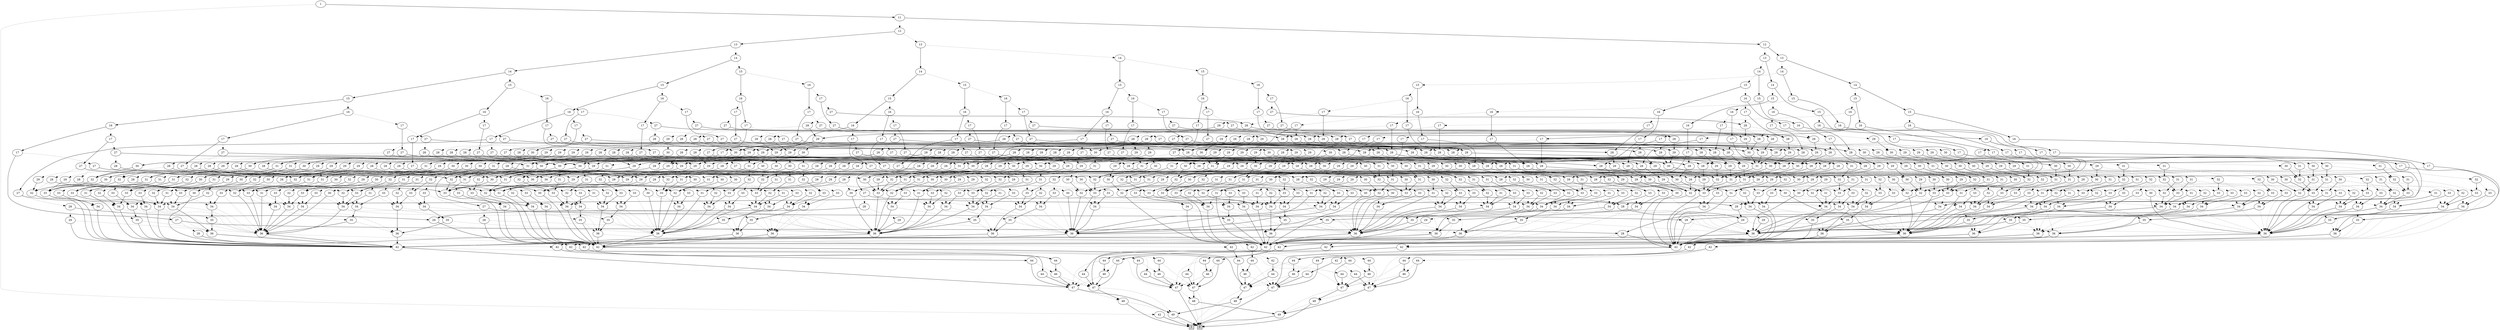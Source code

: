 digraph G {
0 [shape=box, label="0", style=filled, shape=box, height=0.3, width=0.3];
1 [shape=box, label="1", style=filled, shape=box, height=0.3, width=0.3];
175372 [label="1"];
175372 -> 86 [style=dotted];
175372 -> 175371 [style=filled];
86 [label="42"];
86 -> 0 [style=dotted];
86 -> 1 [style=filled];
175371 [label="11"];
175371 -> 175307 [style=dotted];
175371 -> 175370 [style=filled];
175307 [label="12"];
175307 -> 174977 [style=dotted];
175307 -> 175306 [style=filled];
174977 [label="13"];
174977 -> 174913 [style=dotted];
174977 -> 174976 [style=filled];
174913 [label="14"];
174913 -> 174849 [style=dotted];
174913 -> 174912 [style=filled];
174849 [label="15"];
174849 -> 174785 [style=dotted];
174849 -> 174848 [style=filled];
174785 [label="16"];
174785 -> 174721 [style=dotted];
174785 -> 174784 [style=filled];
174721 [label="17"];
174721 -> 174657 [style=dotted];
174721 -> 174720 [style=filled];
174657 [label="27"];
174657 -> 174543 [style=dotted];
174657 -> 174656 [style=filled];
174543 [label="28"];
174543 -> 174484 [style=dotted];
174543 -> 174542 [style=filled];
174484 [label="29"];
174484 -> 174455 [style=dotted];
174484 -> 174483 [style=filled];
174455 [label="30"];
174455 -> 174444 [style=dotted];
174455 -> 174454 [style=filled];
174444 [label="31"];
174444 -> 174435 [style=dotted];
174444 -> 174443 [style=filled];
174435 [label="32"];
174435 -> 174432 [style=dotted];
174435 -> 174434 [style=filled];
174432 [label="33"];
174432 -> 174427 [style=dotted];
174432 -> 174431 [style=filled];
174427 [label="42"];
174427 -> 5099 [style=dotted];
174427 -> 12580 [style=filled];
5099 [label="47"];
5099 -> 0 [style=dotted];
5099 -> 4598 [style=filled];
4598 [label="48"];
4598 -> 0 [style=dotted];
4598 -> 100 [style=filled];
100 [label="49"];
100 -> 0 [style=dotted];
100 -> 1 [style=filled];
12580 [label="47"];
12580 -> 101 [style=dotted];
12580 -> 4612 [style=filled];
101 [label="49"];
101 -> 1 [style=dotted];
101 -> 0 [style=filled];
4612 [label="48"];
4612 -> 101 [style=dotted];
4612 -> 1 [style=filled];
174431 [label="34"];
174431 -> 174427 [style=dotted];
174431 -> 174430 [style=filled];
174430 [label="35"];
174430 -> 174427 [style=dotted];
174430 -> 174429 [style=filled];
174429 [label="36"];
174429 -> 174427 [style=dotted];
174429 -> 174428 [style=filled];
174428 [label="42"];
174428 -> 128240 [style=dotted];
174428 -> 172749 [style=filled];
128240 [label="44"];
128240 -> 5099 [style=dotted];
128240 -> 128239 [style=filled];
128239 [label="46"];
128239 -> 5099 [style=dotted];
128239 -> 17869 [style=filled];
17869 [label="47"];
17869 -> 4598 [style=dotted];
17869 -> 0 [style=filled];
172749 [label="44"];
172749 -> 12580 [style=dotted];
172749 -> 172748 [style=filled];
172748 [label="46"];
172748 -> 12580 [style=dotted];
172748 -> 17777 [style=filled];
17777 [label="47"];
17777 -> 4612 [style=dotted];
17777 -> 101 [style=filled];
174434 [label="33"];
174434 -> 174431 [style=dotted];
174434 -> 174433 [style=filled];
174433 [label="34"];
174433 -> 174427 [style=dotted];
174433 -> 174429 [style=filled];
174443 [label="32"];
174443 -> 174440 [style=dotted];
174443 -> 174442 [style=filled];
174440 [label="33"];
174440 -> 174433 [style=dotted];
174440 -> 174439 [style=filled];
174439 [label="34"];
174439 -> 174427 [style=dotted];
174439 -> 174438 [style=filled];
174438 [label="35"];
174438 -> 174429 [style=dotted];
174438 -> 174437 [style=filled];
174437 [label="36"];
174437 -> 174427 [style=dotted];
174437 -> 174436 [style=filled];
174436 [label="42"];
174436 -> 128278 [style=dotted];
174436 -> 172757 [style=filled];
128278 [label="44"];
128278 -> 5099 [style=dotted];
128278 -> 17869 [style=filled];
172757 [label="44"];
172757 -> 12580 [style=dotted];
172757 -> 17777 [style=filled];
174442 [label="33"];
174442 -> 174439 [style=dotted];
174442 -> 174441 [style=filled];
174441 [label="34"];
174441 -> 174427 [style=dotted];
174441 -> 174437 [style=filled];
174454 [label="31"];
174454 -> 174449 [style=dotted];
174454 -> 174453 [style=filled];
174449 [label="32"];
174449 -> 174446 [style=dotted];
174449 -> 174448 [style=filled];
174446 [label="33"];
174446 -> 174441 [style=dotted];
174446 -> 174445 [style=filled];
174445 [label="34"];
174445 -> 174430 [style=dotted];
174445 -> 174437 [style=filled];
174448 [label="33"];
174448 -> 174445 [style=dotted];
174448 -> 174447 [style=filled];
174447 [label="34"];
174447 -> 174429 [style=dotted];
174447 -> 174437 [style=filled];
174453 [label="32"];
174453 -> 174451 [style=dotted];
174453 -> 174452 [style=filled];
174451 [label="33"];
174451 -> 174447 [style=dotted];
174451 -> 174450 [style=filled];
174450 [label="34"];
174450 -> 174438 [style=dotted];
174450 -> 174437 [style=filled];
174452 [label="33"];
174452 -> 174450 [style=dotted];
174452 -> 174437 [style=filled];
174483 [label="30"];
174483 -> 174472 [style=dotted];
174483 -> 174482 [style=filled];
174472 [label="31"];
174472 -> 174463 [style=dotted];
174472 -> 174471 [style=filled];
174463 [label="32"];
174463 -> 174460 [style=dotted];
174463 -> 174462 [style=filled];
174460 [label="33"];
174460 -> 174437 [style=dotted];
174460 -> 174459 [style=filled];
174459 [label="34"];
174459 -> 174437 [style=dotted];
174459 -> 174458 [style=filled];
174458 [label="35"];
174458 -> 174437 [style=dotted];
174458 -> 174457 [style=filled];
174457 [label="36"];
174457 -> 174427 [style=dotted];
174457 -> 174456 [style=filled];
174456 [label="42"];
174456 -> 128388 [style=dotted];
174456 -> 172777 [style=filled];
128388 [label="44"];
128388 -> 128239 [style=dotted];
128388 -> 17869 [style=filled];
172777 [label="44"];
172777 -> 172748 [style=dotted];
172777 -> 17777 [style=filled];
174462 [label="33"];
174462 -> 174459 [style=dotted];
174462 -> 174461 [style=filled];
174461 [label="34"];
174461 -> 174437 [style=dotted];
174461 -> 174457 [style=filled];
174471 [label="32"];
174471 -> 174468 [style=dotted];
174471 -> 174470 [style=filled];
174468 [label="33"];
174468 -> 174461 [style=dotted];
174468 -> 174467 [style=filled];
174467 [label="34"];
174467 -> 174437 [style=dotted];
174467 -> 174466 [style=filled];
174466 [label="35"];
174466 -> 174457 [style=dotted];
174466 -> 174465 [style=filled];
174465 [label="36"];
174465 -> 174427 [style=dotted];
174465 -> 174464 [style=filled];
174464 [label="42"];
174464 -> 17869 [style=dotted];
174464 -> 17777 [style=filled];
174470 [label="33"];
174470 -> 174467 [style=dotted];
174470 -> 174469 [style=filled];
174469 [label="34"];
174469 -> 174437 [style=dotted];
174469 -> 174465 [style=filled];
174482 [label="31"];
174482 -> 174477 [style=dotted];
174482 -> 174481 [style=filled];
174477 [label="32"];
174477 -> 174474 [style=dotted];
174477 -> 174476 [style=filled];
174474 [label="33"];
174474 -> 174469 [style=dotted];
174474 -> 174473 [style=filled];
174473 [label="34"];
174473 -> 174458 [style=dotted];
174473 -> 174465 [style=filled];
174476 [label="33"];
174476 -> 174473 [style=dotted];
174476 -> 174475 [style=filled];
174475 [label="34"];
174475 -> 174457 [style=dotted];
174475 -> 174465 [style=filled];
174481 [label="32"];
174481 -> 174479 [style=dotted];
174481 -> 174480 [style=filled];
174479 [label="33"];
174479 -> 174475 [style=dotted];
174479 -> 174478 [style=filled];
174478 [label="34"];
174478 -> 174466 [style=dotted];
174478 -> 174465 [style=filled];
174480 [label="33"];
174480 -> 174478 [style=dotted];
174480 -> 174465 [style=filled];
174542 [label="29"];
174542 -> 174515 [style=dotted];
174542 -> 174541 [style=filled];
174515 [label="30"];
174515 -> 174504 [style=dotted];
174515 -> 174514 [style=filled];
174504 [label="31"];
174504 -> 174495 [style=dotted];
174504 -> 174503 [style=filled];
174495 [label="32"];
174495 -> 174492 [style=dotted];
174495 -> 174494 [style=filled];
174492 [label="33"];
174492 -> 174487 [style=dotted];
174492 -> 174491 [style=filled];
174487 [label="36"];
174487 -> 174485 [style=dotted];
174487 -> 174486 [style=filled];
174485 [label="42"];
174485 -> 18912 [style=dotted];
174485 -> 19004 [style=filled];
18912 [label="47"];
18912 -> 4606 [style=dotted];
18912 -> 100 [style=filled];
4606 [label="48"];
4606 -> 100 [style=dotted];
4606 -> 0 [style=filled];
19004 [label="47"];
19004 -> 4600 [style=dotted];
19004 -> 1 [style=filled];
4600 [label="48"];
4600 -> 1 [style=dotted];
4600 -> 101 [style=filled];
174486 [label="42"];
174486 -> 8802 [style=dotted];
174486 -> 5795 [style=filled];
8802 [label="47"];
8802 -> 100 [style=dotted];
8802 -> 4606 [style=filled];
5795 [label="47"];
5795 -> 1 [style=dotted];
5795 -> 4600 [style=filled];
174491 [label="34"];
174491 -> 174487 [style=dotted];
174491 -> 174490 [style=filled];
174490 [label="35"];
174490 -> 174487 [style=dotted];
174490 -> 174489 [style=filled];
174489 [label="36"];
174489 -> 174488 [style=dotted];
174489 -> 174486 [style=filled];
174488 [label="42"];
174488 -> 171808 [style=dotted];
174488 -> 129966 [style=filled];
171808 [label="44"];
171808 -> 18912 [style=dotted];
171808 -> 171807 [style=filled];
171807 [label="46"];
171807 -> 18912 [style=dotted];
171807 -> 8802 [style=filled];
129966 [label="44"];
129966 -> 19004 [style=dotted];
129966 -> 129965 [style=filled];
129965 [label="46"];
129965 -> 19004 [style=dotted];
129965 -> 5795 [style=filled];
174494 [label="33"];
174494 -> 174491 [style=dotted];
174494 -> 174493 [style=filled];
174493 [label="34"];
174493 -> 174487 [style=dotted];
174493 -> 174489 [style=filled];
174503 [label="32"];
174503 -> 174500 [style=dotted];
174503 -> 174502 [style=filled];
174500 [label="33"];
174500 -> 174493 [style=dotted];
174500 -> 174499 [style=filled];
174499 [label="34"];
174499 -> 174487 [style=dotted];
174499 -> 174498 [style=filled];
174498 [label="35"];
174498 -> 174489 [style=dotted];
174498 -> 174497 [style=filled];
174497 [label="36"];
174497 -> 174496 [style=dotted];
174497 -> 174486 [style=filled];
174496 [label="42"];
174496 -> 171816 [style=dotted];
174496 -> 130004 [style=filled];
171816 [label="44"];
171816 -> 18912 [style=dotted];
171816 -> 8802 [style=filled];
130004 [label="44"];
130004 -> 19004 [style=dotted];
130004 -> 5795 [style=filled];
174502 [label="33"];
174502 -> 174499 [style=dotted];
174502 -> 174501 [style=filled];
174501 [label="34"];
174501 -> 174487 [style=dotted];
174501 -> 174497 [style=filled];
174514 [label="31"];
174514 -> 174509 [style=dotted];
174514 -> 174513 [style=filled];
174509 [label="32"];
174509 -> 174506 [style=dotted];
174509 -> 174508 [style=filled];
174506 [label="33"];
174506 -> 174501 [style=dotted];
174506 -> 174505 [style=filled];
174505 [label="34"];
174505 -> 174490 [style=dotted];
174505 -> 174497 [style=filled];
174508 [label="33"];
174508 -> 174505 [style=dotted];
174508 -> 174507 [style=filled];
174507 [label="34"];
174507 -> 174489 [style=dotted];
174507 -> 174497 [style=filled];
174513 [label="32"];
174513 -> 174511 [style=dotted];
174513 -> 174512 [style=filled];
174511 [label="33"];
174511 -> 174507 [style=dotted];
174511 -> 174510 [style=filled];
174510 [label="34"];
174510 -> 174498 [style=dotted];
174510 -> 174497 [style=filled];
174512 [label="33"];
174512 -> 174510 [style=dotted];
174512 -> 174497 [style=filled];
174541 [label="30"];
174541 -> 174530 [style=dotted];
174541 -> 174540 [style=filled];
174530 [label="31"];
174530 -> 174523 [style=dotted];
174530 -> 174529 [style=filled];
174523 [label="32"];
174523 -> 174520 [style=dotted];
174523 -> 174522 [style=filled];
174520 [label="33"];
174520 -> 174497 [style=dotted];
174520 -> 174519 [style=filled];
174519 [label="34"];
174519 -> 174497 [style=dotted];
174519 -> 174518 [style=filled];
174518 [label="35"];
174518 -> 174497 [style=dotted];
174518 -> 174517 [style=filled];
174517 [label="36"];
174517 -> 174516 [style=dotted];
174517 -> 174486 [style=filled];
174516 [label="42"];
174516 -> 171836 [style=dotted];
174516 -> 130114 [style=filled];
171836 [label="44"];
171836 -> 171807 [style=dotted];
171836 -> 8802 [style=filled];
130114 [label="44"];
130114 -> 129965 [style=dotted];
130114 -> 5795 [style=filled];
174522 [label="33"];
174522 -> 174519 [style=dotted];
174522 -> 174521 [style=filled];
174521 [label="34"];
174521 -> 174497 [style=dotted];
174521 -> 174517 [style=filled];
174529 [label="32"];
174529 -> 174526 [style=dotted];
174529 -> 174528 [style=filled];
174526 [label="33"];
174526 -> 174521 [style=dotted];
174526 -> 174525 [style=filled];
174525 [label="34"];
174525 -> 174497 [style=dotted];
174525 -> 174524 [style=filled];
174524 [label="35"];
174524 -> 174517 [style=dotted];
174524 -> 174486 [style=filled];
174528 [label="33"];
174528 -> 174525 [style=dotted];
174528 -> 174527 [style=filled];
174527 [label="34"];
174527 -> 174497 [style=dotted];
174527 -> 174486 [style=filled];
174540 [label="31"];
174540 -> 174535 [style=dotted];
174540 -> 174539 [style=filled];
174535 [label="32"];
174535 -> 174532 [style=dotted];
174535 -> 174534 [style=filled];
174532 [label="33"];
174532 -> 174527 [style=dotted];
174532 -> 174531 [style=filled];
174531 [label="34"];
174531 -> 174518 [style=dotted];
174531 -> 174486 [style=filled];
174534 [label="33"];
174534 -> 174531 [style=dotted];
174534 -> 174533 [style=filled];
174533 [label="34"];
174533 -> 174517 [style=dotted];
174533 -> 174486 [style=filled];
174539 [label="32"];
174539 -> 174537 [style=dotted];
174539 -> 174538 [style=filled];
174537 [label="33"];
174537 -> 174533 [style=dotted];
174537 -> 174536 [style=filled];
174536 [label="34"];
174536 -> 174524 [style=dotted];
174536 -> 174486 [style=filled];
174538 [label="33"];
174538 -> 174536 [style=dotted];
174538 -> 174486 [style=filled];
174656 [label="28"];
174656 -> 174599 [style=dotted];
174656 -> 174655 [style=filled];
174599 [label="29"];
174599 -> 174571 [style=dotted];
174599 -> 174598 [style=filled];
174571 [label="30"];
174571 -> 174560 [style=dotted];
174571 -> 174570 [style=filled];
174560 [label="31"];
174560 -> 174551 [style=dotted];
174560 -> 174559 [style=filled];
174551 [label="32"];
174551 -> 174548 [style=dotted];
174551 -> 174550 [style=filled];
174548 [label="33"];
174548 -> 174464 [style=dotted];
174548 -> 174547 [style=filled];
174547 [label="34"];
174547 -> 174464 [style=dotted];
174547 -> 174546 [style=filled];
174546 [label="35"];
174546 -> 174464 [style=dotted];
174546 -> 174545 [style=filled];
174545 [label="36"];
174545 -> 174464 [style=dotted];
174545 -> 174544 [style=filled];
174544 [label="42"];
174544 -> 128814 [style=dotted];
174544 -> 172660 [style=filled];
128814 [label="44"];
128814 -> 17869 [style=dotted];
128814 -> 128813 [style=filled];
128813 [label="46"];
128813 -> 17869 [style=dotted];
128813 -> 5099 [style=filled];
172660 [label="44"];
172660 -> 17777 [style=dotted];
172660 -> 172659 [style=filled];
172659 [label="46"];
172659 -> 17777 [style=dotted];
172659 -> 12580 [style=filled];
174550 [label="33"];
174550 -> 174547 [style=dotted];
174550 -> 174549 [style=filled];
174549 [label="34"];
174549 -> 174464 [style=dotted];
174549 -> 174545 [style=filled];
174559 [label="32"];
174559 -> 174556 [style=dotted];
174559 -> 174558 [style=filled];
174556 [label="33"];
174556 -> 174549 [style=dotted];
174556 -> 174555 [style=filled];
174555 [label="34"];
174555 -> 174464 [style=dotted];
174555 -> 174554 [style=filled];
174554 [label="35"];
174554 -> 174545 [style=dotted];
174554 -> 174553 [style=filled];
174553 [label="36"];
174553 -> 174464 [style=dotted];
174553 -> 174552 [style=filled];
174552 [label="42"];
174552 -> 128852 [style=dotted];
174552 -> 172668 [style=filled];
128852 [label="44"];
128852 -> 17869 [style=dotted];
128852 -> 5099 [style=filled];
172668 [label="44"];
172668 -> 17777 [style=dotted];
172668 -> 12580 [style=filled];
174558 [label="33"];
174558 -> 174555 [style=dotted];
174558 -> 174557 [style=filled];
174557 [label="34"];
174557 -> 174464 [style=dotted];
174557 -> 174553 [style=filled];
174570 [label="31"];
174570 -> 174565 [style=dotted];
174570 -> 174569 [style=filled];
174565 [label="32"];
174565 -> 174562 [style=dotted];
174565 -> 174564 [style=filled];
174562 [label="33"];
174562 -> 174557 [style=dotted];
174562 -> 174561 [style=filled];
174561 [label="34"];
174561 -> 174546 [style=dotted];
174561 -> 174553 [style=filled];
174564 [label="33"];
174564 -> 174561 [style=dotted];
174564 -> 174563 [style=filled];
174563 [label="34"];
174563 -> 174545 [style=dotted];
174563 -> 174553 [style=filled];
174569 [label="32"];
174569 -> 174567 [style=dotted];
174569 -> 174568 [style=filled];
174567 [label="33"];
174567 -> 174563 [style=dotted];
174567 -> 174566 [style=filled];
174566 [label="34"];
174566 -> 174554 [style=dotted];
174566 -> 174553 [style=filled];
174568 [label="33"];
174568 -> 174566 [style=dotted];
174568 -> 174553 [style=filled];
174598 [label="30"];
174598 -> 174587 [style=dotted];
174598 -> 174597 [style=filled];
174587 [label="31"];
174587 -> 174579 [style=dotted];
174587 -> 174586 [style=filled];
174579 [label="32"];
174579 -> 174576 [style=dotted];
174579 -> 174578 [style=filled];
174576 [label="33"];
174576 -> 174553 [style=dotted];
174576 -> 174575 [style=filled];
174575 [label="34"];
174575 -> 174553 [style=dotted];
174575 -> 174574 [style=filled];
174574 [label="35"];
174574 -> 174553 [style=dotted];
174574 -> 174573 [style=filled];
174573 [label="36"];
174573 -> 174464 [style=dotted];
174573 -> 174572 [style=filled];
174572 [label="42"];
174572 -> 128962 [style=dotted];
174572 -> 172688 [style=filled];
128962 [label="44"];
128962 -> 128813 [style=dotted];
128962 -> 5099 [style=filled];
172688 [label="44"];
172688 -> 172659 [style=dotted];
172688 -> 12580 [style=filled];
174578 [label="33"];
174578 -> 174575 [style=dotted];
174578 -> 174577 [style=filled];
174577 [label="34"];
174577 -> 174553 [style=dotted];
174577 -> 174573 [style=filled];
174586 [label="32"];
174586 -> 174583 [style=dotted];
174586 -> 174585 [style=filled];
174583 [label="33"];
174583 -> 174577 [style=dotted];
174583 -> 174582 [style=filled];
174582 [label="34"];
174582 -> 174553 [style=dotted];
174582 -> 174581 [style=filled];
174581 [label="35"];
174581 -> 174573 [style=dotted];
174581 -> 174580 [style=filled];
174580 [label="36"];
174580 -> 174464 [style=dotted];
174580 -> 174427 [style=filled];
174585 [label="33"];
174585 -> 174582 [style=dotted];
174585 -> 174584 [style=filled];
174584 [label="34"];
174584 -> 174553 [style=dotted];
174584 -> 174580 [style=filled];
174597 [label="31"];
174597 -> 174592 [style=dotted];
174597 -> 174596 [style=filled];
174592 [label="32"];
174592 -> 174589 [style=dotted];
174592 -> 174591 [style=filled];
174589 [label="33"];
174589 -> 174584 [style=dotted];
174589 -> 174588 [style=filled];
174588 [label="34"];
174588 -> 174574 [style=dotted];
174588 -> 174580 [style=filled];
174591 [label="33"];
174591 -> 174588 [style=dotted];
174591 -> 174590 [style=filled];
174590 [label="34"];
174590 -> 174573 [style=dotted];
174590 -> 174580 [style=filled];
174596 [label="32"];
174596 -> 174594 [style=dotted];
174596 -> 174595 [style=filled];
174594 [label="33"];
174594 -> 174590 [style=dotted];
174594 -> 174593 [style=filled];
174593 [label="34"];
174593 -> 174581 [style=dotted];
174593 -> 174580 [style=filled];
174595 [label="33"];
174595 -> 174593 [style=dotted];
174595 -> 174580 [style=filled];
174655 [label="29"];
174655 -> 174628 [style=dotted];
174655 -> 174654 [style=filled];
174628 [label="30"];
174628 -> 174617 [style=dotted];
174628 -> 174627 [style=filled];
174617 [label="31"];
174617 -> 174608 [style=dotted];
174617 -> 174616 [style=filled];
174608 [label="32"];
174608 -> 174605 [style=dotted];
174608 -> 174607 [style=filled];
174605 [label="33"];
174605 -> 174600 [style=dotted];
174605 -> 174604 [style=filled];
174600 [label="36"];
174600 -> 174486 [style=dotted];
174600 -> 174485 [style=filled];
174604 [label="34"];
174604 -> 174600 [style=dotted];
174604 -> 174603 [style=filled];
174603 [label="35"];
174603 -> 174600 [style=dotted];
174603 -> 174602 [style=filled];
174602 [label="36"];
174602 -> 174601 [style=dotted];
174602 -> 174485 [style=filled];
174601 [label="42"];
174601 -> 171897 [style=dotted];
174601 -> 129392 [style=filled];
171897 [label="44"];
171897 -> 8802 [style=dotted];
171897 -> 171896 [style=filled];
171896 [label="46"];
171896 -> 8802 [style=dotted];
171896 -> 18912 [style=filled];
129392 [label="44"];
129392 -> 5795 [style=dotted];
129392 -> 129391 [style=filled];
129391 [label="46"];
129391 -> 5795 [style=dotted];
129391 -> 19004 [style=filled];
174607 [label="33"];
174607 -> 174604 [style=dotted];
174607 -> 174606 [style=filled];
174606 [label="34"];
174606 -> 174600 [style=dotted];
174606 -> 174602 [style=filled];
174616 [label="32"];
174616 -> 174613 [style=dotted];
174616 -> 174615 [style=filled];
174613 [label="33"];
174613 -> 174606 [style=dotted];
174613 -> 174612 [style=filled];
174612 [label="34"];
174612 -> 174600 [style=dotted];
174612 -> 174611 [style=filled];
174611 [label="35"];
174611 -> 174602 [style=dotted];
174611 -> 174610 [style=filled];
174610 [label="36"];
174610 -> 174609 [style=dotted];
174610 -> 174485 [style=filled];
174609 [label="42"];
174609 -> 171905 [style=dotted];
174609 -> 129430 [style=filled];
171905 [label="44"];
171905 -> 8802 [style=dotted];
171905 -> 18912 [style=filled];
129430 [label="44"];
129430 -> 5795 [style=dotted];
129430 -> 19004 [style=filled];
174615 [label="33"];
174615 -> 174612 [style=dotted];
174615 -> 174614 [style=filled];
174614 [label="34"];
174614 -> 174600 [style=dotted];
174614 -> 174610 [style=filled];
174627 [label="31"];
174627 -> 174622 [style=dotted];
174627 -> 174626 [style=filled];
174622 [label="32"];
174622 -> 174619 [style=dotted];
174622 -> 174621 [style=filled];
174619 [label="33"];
174619 -> 174614 [style=dotted];
174619 -> 174618 [style=filled];
174618 [label="34"];
174618 -> 174603 [style=dotted];
174618 -> 174610 [style=filled];
174621 [label="33"];
174621 -> 174618 [style=dotted];
174621 -> 174620 [style=filled];
174620 [label="34"];
174620 -> 174602 [style=dotted];
174620 -> 174610 [style=filled];
174626 [label="32"];
174626 -> 174624 [style=dotted];
174626 -> 174625 [style=filled];
174624 [label="33"];
174624 -> 174620 [style=dotted];
174624 -> 174623 [style=filled];
174623 [label="34"];
174623 -> 174611 [style=dotted];
174623 -> 174610 [style=filled];
174625 [label="33"];
174625 -> 174623 [style=dotted];
174625 -> 174610 [style=filled];
174654 [label="30"];
174654 -> 174643 [style=dotted];
174654 -> 174653 [style=filled];
174643 [label="31"];
174643 -> 174636 [style=dotted];
174643 -> 174642 [style=filled];
174636 [label="32"];
174636 -> 174633 [style=dotted];
174636 -> 174635 [style=filled];
174633 [label="33"];
174633 -> 174610 [style=dotted];
174633 -> 174632 [style=filled];
174632 [label="34"];
174632 -> 174610 [style=dotted];
174632 -> 174631 [style=filled];
174631 [label="35"];
174631 -> 174610 [style=dotted];
174631 -> 174630 [style=filled];
174630 [label="36"];
174630 -> 174629 [style=dotted];
174630 -> 174485 [style=filled];
174629 [label="42"];
174629 -> 171925 [style=dotted];
174629 -> 129540 [style=filled];
171925 [label="44"];
171925 -> 171896 [style=dotted];
171925 -> 18912 [style=filled];
129540 [label="44"];
129540 -> 129391 [style=dotted];
129540 -> 19004 [style=filled];
174635 [label="33"];
174635 -> 174632 [style=dotted];
174635 -> 174634 [style=filled];
174634 [label="34"];
174634 -> 174610 [style=dotted];
174634 -> 174630 [style=filled];
174642 [label="32"];
174642 -> 174639 [style=dotted];
174642 -> 174641 [style=filled];
174639 [label="33"];
174639 -> 174634 [style=dotted];
174639 -> 174638 [style=filled];
174638 [label="34"];
174638 -> 174610 [style=dotted];
174638 -> 174637 [style=filled];
174637 [label="35"];
174637 -> 174630 [style=dotted];
174637 -> 174485 [style=filled];
174641 [label="33"];
174641 -> 174638 [style=dotted];
174641 -> 174640 [style=filled];
174640 [label="34"];
174640 -> 174610 [style=dotted];
174640 -> 174485 [style=filled];
174653 [label="31"];
174653 -> 174648 [style=dotted];
174653 -> 174652 [style=filled];
174648 [label="32"];
174648 -> 174645 [style=dotted];
174648 -> 174647 [style=filled];
174645 [label="33"];
174645 -> 174640 [style=dotted];
174645 -> 174644 [style=filled];
174644 [label="34"];
174644 -> 174631 [style=dotted];
174644 -> 174485 [style=filled];
174647 [label="33"];
174647 -> 174644 [style=dotted];
174647 -> 174646 [style=filled];
174646 [label="34"];
174646 -> 174630 [style=dotted];
174646 -> 174485 [style=filled];
174652 [label="32"];
174652 -> 174650 [style=dotted];
174652 -> 174651 [style=filled];
174650 [label="33"];
174650 -> 174646 [style=dotted];
174650 -> 174649 [style=filled];
174649 [label="34"];
174649 -> 174637 [style=dotted];
174649 -> 174485 [style=filled];
174651 [label="33"];
174651 -> 174649 [style=dotted];
174651 -> 174485 [style=filled];
174720 [label="27"];
174720 -> 174688 [style=dotted];
174720 -> 174719 [style=filled];
174688 [label="28"];
174688 -> 174672 [style=dotted];
174688 -> 174687 [style=filled];
174672 [label="29"];
174672 -> 174664 [style=dotted];
174672 -> 174671 [style=filled];
174664 [label="30"];
174664 -> 174660 [style=dotted];
174664 -> 174663 [style=filled];
174660 [label="31"];
174660 -> 174658 [style=dotted];
174660 -> 174659 [style=filled];
174658 [label="32"];
174658 -> 174431 [style=dotted];
174658 -> 174433 [style=filled];
174659 [label="32"];
174659 -> 174439 [style=dotted];
174659 -> 174441 [style=filled];
174663 [label="31"];
174663 -> 174661 [style=dotted];
174663 -> 174662 [style=filled];
174661 [label="32"];
174661 -> 174445 [style=dotted];
174661 -> 174447 [style=filled];
174662 [label="32"];
174662 -> 174450 [style=dotted];
174662 -> 174437 [style=filled];
174671 [label="30"];
174671 -> 174667 [style=dotted];
174671 -> 174670 [style=filled];
174667 [label="31"];
174667 -> 174665 [style=dotted];
174667 -> 174666 [style=filled];
174665 [label="32"];
174665 -> 174459 [style=dotted];
174665 -> 174461 [style=filled];
174666 [label="32"];
174666 -> 174467 [style=dotted];
174666 -> 174469 [style=filled];
174670 [label="31"];
174670 -> 174668 [style=dotted];
174670 -> 174669 [style=filled];
174668 [label="32"];
174668 -> 174473 [style=dotted];
174668 -> 174475 [style=filled];
174669 [label="32"];
174669 -> 174478 [style=dotted];
174669 -> 174465 [style=filled];
174687 [label="29"];
174687 -> 174679 [style=dotted];
174687 -> 174686 [style=filled];
174679 [label="30"];
174679 -> 174675 [style=dotted];
174679 -> 174678 [style=filled];
174675 [label="31"];
174675 -> 174673 [style=dotted];
174675 -> 174674 [style=filled];
174673 [label="32"];
174673 -> 174491 [style=dotted];
174673 -> 174493 [style=filled];
174674 [label="32"];
174674 -> 174499 [style=dotted];
174674 -> 174501 [style=filled];
174678 [label="31"];
174678 -> 174676 [style=dotted];
174678 -> 174677 [style=filled];
174676 [label="32"];
174676 -> 174505 [style=dotted];
174676 -> 174507 [style=filled];
174677 [label="32"];
174677 -> 174510 [style=dotted];
174677 -> 174497 [style=filled];
174686 [label="30"];
174686 -> 174682 [style=dotted];
174686 -> 174685 [style=filled];
174682 [label="31"];
174682 -> 174680 [style=dotted];
174682 -> 174681 [style=filled];
174680 [label="32"];
174680 -> 174519 [style=dotted];
174680 -> 174521 [style=filled];
174681 [label="32"];
174681 -> 174525 [style=dotted];
174681 -> 174527 [style=filled];
174685 [label="31"];
174685 -> 174683 [style=dotted];
174685 -> 174684 [style=filled];
174683 [label="32"];
174683 -> 174531 [style=dotted];
174683 -> 174533 [style=filled];
174684 [label="32"];
174684 -> 174536 [style=dotted];
174684 -> 174486 [style=filled];
174719 [label="28"];
174719 -> 174703 [style=dotted];
174719 -> 174718 [style=filled];
174703 [label="29"];
174703 -> 174695 [style=dotted];
174703 -> 174702 [style=filled];
174695 [label="30"];
174695 -> 174691 [style=dotted];
174695 -> 174694 [style=filled];
174691 [label="31"];
174691 -> 174689 [style=dotted];
174691 -> 174690 [style=filled];
174689 [label="32"];
174689 -> 174547 [style=dotted];
174689 -> 174549 [style=filled];
174690 [label="32"];
174690 -> 174555 [style=dotted];
174690 -> 174557 [style=filled];
174694 [label="31"];
174694 -> 174692 [style=dotted];
174694 -> 174693 [style=filled];
174692 [label="32"];
174692 -> 174561 [style=dotted];
174692 -> 174563 [style=filled];
174693 [label="32"];
174693 -> 174566 [style=dotted];
174693 -> 174553 [style=filled];
174702 [label="30"];
174702 -> 174698 [style=dotted];
174702 -> 174701 [style=filled];
174698 [label="31"];
174698 -> 174696 [style=dotted];
174698 -> 174697 [style=filled];
174696 [label="32"];
174696 -> 174575 [style=dotted];
174696 -> 174577 [style=filled];
174697 [label="32"];
174697 -> 174582 [style=dotted];
174697 -> 174584 [style=filled];
174701 [label="31"];
174701 -> 174699 [style=dotted];
174701 -> 174700 [style=filled];
174699 [label="32"];
174699 -> 174588 [style=dotted];
174699 -> 174590 [style=filled];
174700 [label="32"];
174700 -> 174593 [style=dotted];
174700 -> 174580 [style=filled];
174718 [label="29"];
174718 -> 174710 [style=dotted];
174718 -> 174717 [style=filled];
174710 [label="30"];
174710 -> 174706 [style=dotted];
174710 -> 174709 [style=filled];
174706 [label="31"];
174706 -> 174704 [style=dotted];
174706 -> 174705 [style=filled];
174704 [label="32"];
174704 -> 174604 [style=dotted];
174704 -> 174606 [style=filled];
174705 [label="32"];
174705 -> 174612 [style=dotted];
174705 -> 174614 [style=filled];
174709 [label="31"];
174709 -> 174707 [style=dotted];
174709 -> 174708 [style=filled];
174707 [label="32"];
174707 -> 174618 [style=dotted];
174707 -> 174620 [style=filled];
174708 [label="32"];
174708 -> 174623 [style=dotted];
174708 -> 174610 [style=filled];
174717 [label="30"];
174717 -> 174713 [style=dotted];
174717 -> 174716 [style=filled];
174713 [label="31"];
174713 -> 174711 [style=dotted];
174713 -> 174712 [style=filled];
174711 [label="32"];
174711 -> 174632 [style=dotted];
174711 -> 174634 [style=filled];
174712 [label="32"];
174712 -> 174638 [style=dotted];
174712 -> 174640 [style=filled];
174716 [label="31"];
174716 -> 174714 [style=dotted];
174716 -> 174715 [style=filled];
174714 [label="32"];
174714 -> 174644 [style=dotted];
174714 -> 174646 [style=filled];
174715 [label="32"];
174715 -> 174649 [style=dotted];
174715 -> 174485 [style=filled];
174784 [label="17"];
174784 -> 174752 [style=dotted];
174784 -> 174783 [style=filled];
174752 [label="27"];
174752 -> 174736 [style=dotted];
174752 -> 174751 [style=filled];
174736 [label="28"];
174736 -> 174728 [style=dotted];
174736 -> 174735 [style=filled];
174728 [label="29"];
174728 -> 174724 [style=dotted];
174728 -> 174727 [style=filled];
174724 [label="30"];
174724 -> 174722 [style=dotted];
174724 -> 174723 [style=filled];
174722 [label="31"];
174722 -> 174434 [style=dotted];
174722 -> 174442 [style=filled];
174723 [label="31"];
174723 -> 174448 [style=dotted];
174723 -> 174452 [style=filled];
174727 [label="30"];
174727 -> 174725 [style=dotted];
174727 -> 174726 [style=filled];
174725 [label="31"];
174725 -> 174462 [style=dotted];
174725 -> 174470 [style=filled];
174726 [label="31"];
174726 -> 174476 [style=dotted];
174726 -> 174480 [style=filled];
174735 [label="29"];
174735 -> 174731 [style=dotted];
174735 -> 174734 [style=filled];
174731 [label="30"];
174731 -> 174729 [style=dotted];
174731 -> 174730 [style=filled];
174729 [label="31"];
174729 -> 174494 [style=dotted];
174729 -> 174502 [style=filled];
174730 [label="31"];
174730 -> 174508 [style=dotted];
174730 -> 174512 [style=filled];
174734 [label="30"];
174734 -> 174732 [style=dotted];
174734 -> 174733 [style=filled];
174732 [label="31"];
174732 -> 174522 [style=dotted];
174732 -> 174528 [style=filled];
174733 [label="31"];
174733 -> 174534 [style=dotted];
174733 -> 174538 [style=filled];
174751 [label="28"];
174751 -> 174743 [style=dotted];
174751 -> 174750 [style=filled];
174743 [label="29"];
174743 -> 174739 [style=dotted];
174743 -> 174742 [style=filled];
174739 [label="30"];
174739 -> 174737 [style=dotted];
174739 -> 174738 [style=filled];
174737 [label="31"];
174737 -> 174550 [style=dotted];
174737 -> 174558 [style=filled];
174738 [label="31"];
174738 -> 174564 [style=dotted];
174738 -> 174568 [style=filled];
174742 [label="30"];
174742 -> 174740 [style=dotted];
174742 -> 174741 [style=filled];
174740 [label="31"];
174740 -> 174578 [style=dotted];
174740 -> 174585 [style=filled];
174741 [label="31"];
174741 -> 174591 [style=dotted];
174741 -> 174595 [style=filled];
174750 [label="29"];
174750 -> 174746 [style=dotted];
174750 -> 174749 [style=filled];
174746 [label="30"];
174746 -> 174744 [style=dotted];
174746 -> 174745 [style=filled];
174744 [label="31"];
174744 -> 174607 [style=dotted];
174744 -> 174615 [style=filled];
174745 [label="31"];
174745 -> 174621 [style=dotted];
174745 -> 174625 [style=filled];
174749 [label="30"];
174749 -> 174747 [style=dotted];
174749 -> 174748 [style=filled];
174747 [label="31"];
174747 -> 174635 [style=dotted];
174747 -> 174641 [style=filled];
174748 [label="31"];
174748 -> 174647 [style=dotted];
174748 -> 174651 [style=filled];
174783 [label="27"];
174783 -> 174767 [style=dotted];
174783 -> 174782 [style=filled];
174767 [label="28"];
174767 -> 174759 [style=dotted];
174767 -> 174766 [style=filled];
174759 [label="29"];
174759 -> 174755 [style=dotted];
174759 -> 174758 [style=filled];
174755 [label="30"];
174755 -> 174753 [style=dotted];
174755 -> 174754 [style=filled];
174753 [label="31"];
174753 -> 174433 [style=dotted];
174753 -> 174441 [style=filled];
174754 [label="31"];
174754 -> 174447 [style=dotted];
174754 -> 174437 [style=filled];
174758 [label="30"];
174758 -> 174756 [style=dotted];
174758 -> 174757 [style=filled];
174756 [label="31"];
174756 -> 174461 [style=dotted];
174756 -> 174469 [style=filled];
174757 [label="31"];
174757 -> 174475 [style=dotted];
174757 -> 174465 [style=filled];
174766 [label="29"];
174766 -> 174762 [style=dotted];
174766 -> 174765 [style=filled];
174762 [label="30"];
174762 -> 174760 [style=dotted];
174762 -> 174761 [style=filled];
174760 [label="31"];
174760 -> 174493 [style=dotted];
174760 -> 174501 [style=filled];
174761 [label="31"];
174761 -> 174507 [style=dotted];
174761 -> 174497 [style=filled];
174765 [label="30"];
174765 -> 174763 [style=dotted];
174765 -> 174764 [style=filled];
174763 [label="31"];
174763 -> 174521 [style=dotted];
174763 -> 174527 [style=filled];
174764 [label="31"];
174764 -> 174533 [style=dotted];
174764 -> 174486 [style=filled];
174782 [label="28"];
174782 -> 174774 [style=dotted];
174782 -> 174781 [style=filled];
174774 [label="29"];
174774 -> 174770 [style=dotted];
174774 -> 174773 [style=filled];
174770 [label="30"];
174770 -> 174768 [style=dotted];
174770 -> 174769 [style=filled];
174768 [label="31"];
174768 -> 174549 [style=dotted];
174768 -> 174557 [style=filled];
174769 [label="31"];
174769 -> 174563 [style=dotted];
174769 -> 174553 [style=filled];
174773 [label="30"];
174773 -> 174771 [style=dotted];
174773 -> 174772 [style=filled];
174771 [label="31"];
174771 -> 174577 [style=dotted];
174771 -> 174584 [style=filled];
174772 [label="31"];
174772 -> 174590 [style=dotted];
174772 -> 174580 [style=filled];
174781 [label="29"];
174781 -> 174777 [style=dotted];
174781 -> 174780 [style=filled];
174777 [label="30"];
174777 -> 174775 [style=dotted];
174777 -> 174776 [style=filled];
174775 [label="31"];
174775 -> 174606 [style=dotted];
174775 -> 174614 [style=filled];
174776 [label="31"];
174776 -> 174620 [style=dotted];
174776 -> 174610 [style=filled];
174780 [label="30"];
174780 -> 174778 [style=dotted];
174780 -> 174779 [style=filled];
174778 [label="31"];
174778 -> 174634 [style=dotted];
174778 -> 174640 [style=filled];
174779 [label="31"];
174779 -> 174646 [style=dotted];
174779 -> 174485 [style=filled];
174848 [label="16"];
174848 -> 174816 [style=dotted];
174848 -> 174847 [style=filled];
174816 [label="17"];
174816 -> 174800 [style=dotted];
174816 -> 174815 [style=filled];
174800 [label="27"];
174800 -> 174792 [style=dotted];
174800 -> 174799 [style=filled];
174792 [label="28"];
174792 -> 174788 [style=dotted];
174792 -> 174791 [style=filled];
174788 [label="29"];
174788 -> 174786 [style=dotted];
174788 -> 174787 [style=filled];
174786 [label="30"];
174786 -> 174443 [style=dotted];
174786 -> 174453 [style=filled];
174787 [label="30"];
174787 -> 174471 [style=dotted];
174787 -> 174481 [style=filled];
174791 [label="29"];
174791 -> 174789 [style=dotted];
174791 -> 174790 [style=filled];
174789 [label="30"];
174789 -> 174503 [style=dotted];
174789 -> 174513 [style=filled];
174790 [label="30"];
174790 -> 174529 [style=dotted];
174790 -> 174539 [style=filled];
174799 [label="28"];
174799 -> 174795 [style=dotted];
174799 -> 174798 [style=filled];
174795 [label="29"];
174795 -> 174793 [style=dotted];
174795 -> 174794 [style=filled];
174793 [label="30"];
174793 -> 174559 [style=dotted];
174793 -> 174569 [style=filled];
174794 [label="30"];
174794 -> 174586 [style=dotted];
174794 -> 174596 [style=filled];
174798 [label="29"];
174798 -> 174796 [style=dotted];
174798 -> 174797 [style=filled];
174796 [label="30"];
174796 -> 174616 [style=dotted];
174796 -> 174626 [style=filled];
174797 [label="30"];
174797 -> 174642 [style=dotted];
174797 -> 174652 [style=filled];
174815 [label="27"];
174815 -> 174807 [style=dotted];
174815 -> 174814 [style=filled];
174807 [label="28"];
174807 -> 174803 [style=dotted];
174807 -> 174806 [style=filled];
174803 [label="29"];
174803 -> 174801 [style=dotted];
174803 -> 174802 [style=filled];
174801 [label="30"];
174801 -> 174659 [style=dotted];
174801 -> 174662 [style=filled];
174802 [label="30"];
174802 -> 174666 [style=dotted];
174802 -> 174669 [style=filled];
174806 [label="29"];
174806 -> 174804 [style=dotted];
174806 -> 174805 [style=filled];
174804 [label="30"];
174804 -> 174674 [style=dotted];
174804 -> 174677 [style=filled];
174805 [label="30"];
174805 -> 174681 [style=dotted];
174805 -> 174684 [style=filled];
174814 [label="28"];
174814 -> 174810 [style=dotted];
174814 -> 174813 [style=filled];
174810 [label="29"];
174810 -> 174808 [style=dotted];
174810 -> 174809 [style=filled];
174808 [label="30"];
174808 -> 174690 [style=dotted];
174808 -> 174693 [style=filled];
174809 [label="30"];
174809 -> 174697 [style=dotted];
174809 -> 174700 [style=filled];
174813 [label="29"];
174813 -> 174811 [style=dotted];
174813 -> 174812 [style=filled];
174811 [label="30"];
174811 -> 174705 [style=dotted];
174811 -> 174708 [style=filled];
174812 [label="30"];
174812 -> 174712 [style=dotted];
174812 -> 174715 [style=filled];
174847 [label="17"];
174847 -> 174831 [style=dotted];
174847 -> 174846 [style=filled];
174831 [label="27"];
174831 -> 174823 [style=dotted];
174831 -> 174830 [style=filled];
174823 [label="28"];
174823 -> 174819 [style=dotted];
174823 -> 174822 [style=filled];
174819 [label="29"];
174819 -> 174817 [style=dotted];
174819 -> 174818 [style=filled];
174817 [label="30"];
174817 -> 174442 [style=dotted];
174817 -> 174452 [style=filled];
174818 [label="30"];
174818 -> 174470 [style=dotted];
174818 -> 174480 [style=filled];
174822 [label="29"];
174822 -> 174820 [style=dotted];
174822 -> 174821 [style=filled];
174820 [label="30"];
174820 -> 174502 [style=dotted];
174820 -> 174512 [style=filled];
174821 [label="30"];
174821 -> 174528 [style=dotted];
174821 -> 174538 [style=filled];
174830 [label="28"];
174830 -> 174826 [style=dotted];
174830 -> 174829 [style=filled];
174826 [label="29"];
174826 -> 174824 [style=dotted];
174826 -> 174825 [style=filled];
174824 [label="30"];
174824 -> 174558 [style=dotted];
174824 -> 174568 [style=filled];
174825 [label="30"];
174825 -> 174585 [style=dotted];
174825 -> 174595 [style=filled];
174829 [label="29"];
174829 -> 174827 [style=dotted];
174829 -> 174828 [style=filled];
174827 [label="30"];
174827 -> 174615 [style=dotted];
174827 -> 174625 [style=filled];
174828 [label="30"];
174828 -> 174641 [style=dotted];
174828 -> 174651 [style=filled];
174846 [label="27"];
174846 -> 174838 [style=dotted];
174846 -> 174845 [style=filled];
174838 [label="28"];
174838 -> 174834 [style=dotted];
174838 -> 174837 [style=filled];
174834 [label="29"];
174834 -> 174832 [style=dotted];
174834 -> 174833 [style=filled];
174832 [label="30"];
174832 -> 174441 [style=dotted];
174832 -> 174437 [style=filled];
174833 [label="30"];
174833 -> 174469 [style=dotted];
174833 -> 174465 [style=filled];
174837 [label="29"];
174837 -> 174835 [style=dotted];
174837 -> 174836 [style=filled];
174835 [label="30"];
174835 -> 174501 [style=dotted];
174835 -> 174497 [style=filled];
174836 [label="30"];
174836 -> 174527 [style=dotted];
174836 -> 174486 [style=filled];
174845 [label="28"];
174845 -> 174841 [style=dotted];
174845 -> 174844 [style=filled];
174841 [label="29"];
174841 -> 174839 [style=dotted];
174841 -> 174840 [style=filled];
174839 [label="30"];
174839 -> 174557 [style=dotted];
174839 -> 174553 [style=filled];
174840 [label="30"];
174840 -> 174584 [style=dotted];
174840 -> 174580 [style=filled];
174844 [label="29"];
174844 -> 174842 [style=dotted];
174844 -> 174843 [style=filled];
174842 [label="30"];
174842 -> 174614 [style=dotted];
174842 -> 174610 [style=filled];
174843 [label="30"];
174843 -> 174640 [style=dotted];
174843 -> 174485 [style=filled];
174912 [label="15"];
174912 -> 174880 [style=dotted];
174912 -> 174911 [style=filled];
174880 [label="16"];
174880 -> 174864 [style=dotted];
174880 -> 174879 [style=filled];
174864 [label="17"];
174864 -> 174856 [style=dotted];
174864 -> 174863 [style=filled];
174856 [label="27"];
174856 -> 174852 [style=dotted];
174856 -> 174855 [style=filled];
174852 [label="28"];
174852 -> 174850 [style=dotted];
174852 -> 174851 [style=filled];
174850 [label="29"];
174850 -> 174454 [style=dotted];
174850 -> 174482 [style=filled];
174851 [label="29"];
174851 -> 174514 [style=dotted];
174851 -> 174540 [style=filled];
174855 [label="28"];
174855 -> 174853 [style=dotted];
174855 -> 174854 [style=filled];
174853 [label="29"];
174853 -> 174570 [style=dotted];
174853 -> 174597 [style=filled];
174854 [label="29"];
174854 -> 174627 [style=dotted];
174854 -> 174653 [style=filled];
174863 [label="27"];
174863 -> 174859 [style=dotted];
174863 -> 174862 [style=filled];
174859 [label="28"];
174859 -> 174857 [style=dotted];
174859 -> 174858 [style=filled];
174857 [label="29"];
174857 -> 174663 [style=dotted];
174857 -> 174670 [style=filled];
174858 [label="29"];
174858 -> 174678 [style=dotted];
174858 -> 174685 [style=filled];
174862 [label="28"];
174862 -> 174860 [style=dotted];
174862 -> 174861 [style=filled];
174860 [label="29"];
174860 -> 174694 [style=dotted];
174860 -> 174701 [style=filled];
174861 [label="29"];
174861 -> 174709 [style=dotted];
174861 -> 174716 [style=filled];
174879 [label="17"];
174879 -> 174871 [style=dotted];
174879 -> 174878 [style=filled];
174871 [label="27"];
174871 -> 174867 [style=dotted];
174871 -> 174870 [style=filled];
174867 [label="28"];
174867 -> 174865 [style=dotted];
174867 -> 174866 [style=filled];
174865 [label="29"];
174865 -> 174723 [style=dotted];
174865 -> 174726 [style=filled];
174866 [label="29"];
174866 -> 174730 [style=dotted];
174866 -> 174733 [style=filled];
174870 [label="28"];
174870 -> 174868 [style=dotted];
174870 -> 174869 [style=filled];
174868 [label="29"];
174868 -> 174738 [style=dotted];
174868 -> 174741 [style=filled];
174869 [label="29"];
174869 -> 174745 [style=dotted];
174869 -> 174748 [style=filled];
174878 [label="27"];
174878 -> 174874 [style=dotted];
174878 -> 174877 [style=filled];
174874 [label="28"];
174874 -> 174872 [style=dotted];
174874 -> 174873 [style=filled];
174872 [label="29"];
174872 -> 174754 [style=dotted];
174872 -> 174757 [style=filled];
174873 [label="29"];
174873 -> 174761 [style=dotted];
174873 -> 174764 [style=filled];
174877 [label="28"];
174877 -> 174875 [style=dotted];
174877 -> 174876 [style=filled];
174875 [label="29"];
174875 -> 174769 [style=dotted];
174875 -> 174772 [style=filled];
174876 [label="29"];
174876 -> 174776 [style=dotted];
174876 -> 174779 [style=filled];
174911 [label="16"];
174911 -> 174895 [style=dotted];
174911 -> 174910 [style=filled];
174895 [label="17"];
174895 -> 174887 [style=dotted];
174895 -> 174894 [style=filled];
174887 [label="27"];
174887 -> 174883 [style=dotted];
174887 -> 174886 [style=filled];
174883 [label="28"];
174883 -> 174881 [style=dotted];
174883 -> 174882 [style=filled];
174881 [label="29"];
174881 -> 174453 [style=dotted];
174881 -> 174481 [style=filled];
174882 [label="29"];
174882 -> 174513 [style=dotted];
174882 -> 174539 [style=filled];
174886 [label="28"];
174886 -> 174884 [style=dotted];
174886 -> 174885 [style=filled];
174884 [label="29"];
174884 -> 174569 [style=dotted];
174884 -> 174596 [style=filled];
174885 [label="29"];
174885 -> 174626 [style=dotted];
174885 -> 174652 [style=filled];
174894 [label="27"];
174894 -> 174890 [style=dotted];
174894 -> 174893 [style=filled];
174890 [label="28"];
174890 -> 174888 [style=dotted];
174890 -> 174889 [style=filled];
174888 [label="29"];
174888 -> 174662 [style=dotted];
174888 -> 174669 [style=filled];
174889 [label="29"];
174889 -> 174677 [style=dotted];
174889 -> 174684 [style=filled];
174893 [label="28"];
174893 -> 174891 [style=dotted];
174893 -> 174892 [style=filled];
174891 [label="29"];
174891 -> 174693 [style=dotted];
174891 -> 174700 [style=filled];
174892 [label="29"];
174892 -> 174708 [style=dotted];
174892 -> 174715 [style=filled];
174910 [label="17"];
174910 -> 174902 [style=dotted];
174910 -> 174909 [style=filled];
174902 [label="27"];
174902 -> 174898 [style=dotted];
174902 -> 174901 [style=filled];
174898 [label="28"];
174898 -> 174896 [style=dotted];
174898 -> 174897 [style=filled];
174896 [label="29"];
174896 -> 174452 [style=dotted];
174896 -> 174480 [style=filled];
174897 [label="29"];
174897 -> 174512 [style=dotted];
174897 -> 174538 [style=filled];
174901 [label="28"];
174901 -> 174899 [style=dotted];
174901 -> 174900 [style=filled];
174899 [label="29"];
174899 -> 174568 [style=dotted];
174899 -> 174595 [style=filled];
174900 [label="29"];
174900 -> 174625 [style=dotted];
174900 -> 174651 [style=filled];
174909 [label="27"];
174909 -> 174905 [style=dotted];
174909 -> 174908 [style=filled];
174905 [label="28"];
174905 -> 174903 [style=dotted];
174905 -> 174904 [style=filled];
174903 [label="29"];
174903 -> 174437 [style=dotted];
174903 -> 174465 [style=filled];
174904 [label="29"];
174904 -> 174497 [style=dotted];
174904 -> 174486 [style=filled];
174908 [label="28"];
174908 -> 174906 [style=dotted];
174908 -> 174907 [style=filled];
174906 [label="29"];
174906 -> 174553 [style=dotted];
174906 -> 174580 [style=filled];
174907 [label="29"];
174907 -> 174610 [style=dotted];
174907 -> 174485 [style=filled];
174976 [label="14"];
174976 -> 174944 [style=dotted];
174976 -> 174975 [style=filled];
174944 [label="15"];
174944 -> 174928 [style=dotted];
174944 -> 174943 [style=filled];
174928 [label="16"];
174928 -> 174920 [style=dotted];
174928 -> 174927 [style=filled];
174920 [label="17"];
174920 -> 174916 [style=dotted];
174920 -> 174919 [style=filled];
174916 [label="27"];
174916 -> 174914 [style=dotted];
174916 -> 174915 [style=filled];
174914 [label="28"];
174914 -> 174483 [style=dotted];
174914 -> 174541 [style=filled];
174915 [label="28"];
174915 -> 174598 [style=dotted];
174915 -> 174654 [style=filled];
174919 [label="27"];
174919 -> 174917 [style=dotted];
174919 -> 174918 [style=filled];
174917 [label="28"];
174917 -> 174671 [style=dotted];
174917 -> 174686 [style=filled];
174918 [label="28"];
174918 -> 174702 [style=dotted];
174918 -> 174717 [style=filled];
174927 [label="17"];
174927 -> 174923 [style=dotted];
174927 -> 174926 [style=filled];
174923 [label="27"];
174923 -> 174921 [style=dotted];
174923 -> 174922 [style=filled];
174921 [label="28"];
174921 -> 174727 [style=dotted];
174921 -> 174734 [style=filled];
174922 [label="28"];
174922 -> 174742 [style=dotted];
174922 -> 174749 [style=filled];
174926 [label="27"];
174926 -> 174924 [style=dotted];
174926 -> 174925 [style=filled];
174924 [label="28"];
174924 -> 174758 [style=dotted];
174924 -> 174765 [style=filled];
174925 [label="28"];
174925 -> 174773 [style=dotted];
174925 -> 174780 [style=filled];
174943 [label="16"];
174943 -> 174935 [style=dotted];
174943 -> 174942 [style=filled];
174935 [label="17"];
174935 -> 174931 [style=dotted];
174935 -> 174934 [style=filled];
174931 [label="27"];
174931 -> 174929 [style=dotted];
174931 -> 174930 [style=filled];
174929 [label="28"];
174929 -> 174787 [style=dotted];
174929 -> 174790 [style=filled];
174930 [label="28"];
174930 -> 174794 [style=dotted];
174930 -> 174797 [style=filled];
174934 [label="27"];
174934 -> 174932 [style=dotted];
174934 -> 174933 [style=filled];
174932 [label="28"];
174932 -> 174802 [style=dotted];
174932 -> 174805 [style=filled];
174933 [label="28"];
174933 -> 174809 [style=dotted];
174933 -> 174812 [style=filled];
174942 [label="17"];
174942 -> 174938 [style=dotted];
174942 -> 174941 [style=filled];
174938 [label="27"];
174938 -> 174936 [style=dotted];
174938 -> 174937 [style=filled];
174936 [label="28"];
174936 -> 174818 [style=dotted];
174936 -> 174821 [style=filled];
174937 [label="28"];
174937 -> 174825 [style=dotted];
174937 -> 174828 [style=filled];
174941 [label="27"];
174941 -> 174939 [style=dotted];
174941 -> 174940 [style=filled];
174939 [label="28"];
174939 -> 174833 [style=dotted];
174939 -> 174836 [style=filled];
174940 [label="28"];
174940 -> 174840 [style=dotted];
174940 -> 174843 [style=filled];
174975 [label="15"];
174975 -> 174959 [style=dotted];
174975 -> 174974 [style=filled];
174959 [label="16"];
174959 -> 174951 [style=dotted];
174959 -> 174958 [style=filled];
174951 [label="17"];
174951 -> 174947 [style=dotted];
174951 -> 174950 [style=filled];
174947 [label="27"];
174947 -> 174945 [style=dotted];
174947 -> 174946 [style=filled];
174945 [label="28"];
174945 -> 174482 [style=dotted];
174945 -> 174540 [style=filled];
174946 [label="28"];
174946 -> 174597 [style=dotted];
174946 -> 174653 [style=filled];
174950 [label="27"];
174950 -> 174948 [style=dotted];
174950 -> 174949 [style=filled];
174948 [label="28"];
174948 -> 174670 [style=dotted];
174948 -> 174685 [style=filled];
174949 [label="28"];
174949 -> 174701 [style=dotted];
174949 -> 174716 [style=filled];
174958 [label="17"];
174958 -> 174954 [style=dotted];
174958 -> 174957 [style=filled];
174954 [label="27"];
174954 -> 174952 [style=dotted];
174954 -> 174953 [style=filled];
174952 [label="28"];
174952 -> 174726 [style=dotted];
174952 -> 174733 [style=filled];
174953 [label="28"];
174953 -> 174741 [style=dotted];
174953 -> 174748 [style=filled];
174957 [label="27"];
174957 -> 174955 [style=dotted];
174957 -> 174956 [style=filled];
174955 [label="28"];
174955 -> 174757 [style=dotted];
174955 -> 174764 [style=filled];
174956 [label="28"];
174956 -> 174772 [style=dotted];
174956 -> 174779 [style=filled];
174974 [label="16"];
174974 -> 174966 [style=dotted];
174974 -> 174973 [style=filled];
174966 [label="17"];
174966 -> 174962 [style=dotted];
174966 -> 174965 [style=filled];
174962 [label="27"];
174962 -> 174960 [style=dotted];
174962 -> 174961 [style=filled];
174960 [label="28"];
174960 -> 174481 [style=dotted];
174960 -> 174539 [style=filled];
174961 [label="28"];
174961 -> 174596 [style=dotted];
174961 -> 174652 [style=filled];
174965 [label="27"];
174965 -> 174963 [style=dotted];
174965 -> 174964 [style=filled];
174963 [label="28"];
174963 -> 174669 [style=dotted];
174963 -> 174684 [style=filled];
174964 [label="28"];
174964 -> 174700 [style=dotted];
174964 -> 174715 [style=filled];
174973 [label="17"];
174973 -> 174969 [style=dotted];
174973 -> 174972 [style=filled];
174969 [label="27"];
174969 -> 174967 [style=dotted];
174969 -> 174968 [style=filled];
174967 [label="28"];
174967 -> 174480 [style=dotted];
174967 -> 174538 [style=filled];
174968 [label="28"];
174968 -> 174595 [style=dotted];
174968 -> 174651 [style=filled];
174972 [label="27"];
174972 -> 174970 [style=dotted];
174972 -> 174971 [style=filled];
174970 [label="28"];
174970 -> 174465 [style=dotted];
174970 -> 174486 [style=filled];
174971 [label="28"];
174971 -> 174580 [style=dotted];
174971 -> 174485 [style=filled];
175306 [label="13"];
175306 -> 175242 [style=dotted];
175306 -> 175305 [style=filled];
175242 [label="14"];
175242 -> 175194 [style=dotted];
175242 -> 175241 [style=filled];
175194 [label="15"];
175194 -> 175154 [style=dotted];
175194 -> 175193 [style=filled];
175154 [label="16"];
175154 -> 175118 [style=dotted];
175154 -> 175153 [style=filled];
175118 [label="17"];
175118 -> 175084 [style=dotted];
175118 -> 175117 [style=filled];
175084 [label="27"];
175084 -> 175030 [style=dotted];
175084 -> 175083 [style=filled];
175030 [label="28"];
175030 -> 175029 [style=dotted];
175030 -> 174542 [style=filled];
175029 [label="29"];
175029 -> 175003 [style=dotted];
175029 -> 175028 [style=filled];
175003 [label="30"];
175003 -> 174992 [style=dotted];
175003 -> 175002 [style=filled];
174992 [label="31"];
174992 -> 174984 [style=dotted];
174992 -> 174991 [style=filled];
174984 [label="32"];
174984 -> 174981 [style=dotted];
174984 -> 174983 [style=filled];
174981 [label="33"];
174981 -> 174465 [style=dotted];
174981 -> 174980 [style=filled];
174980 [label="34"];
174980 -> 174465 [style=dotted];
174980 -> 174979 [style=filled];
174979 [label="35"];
174979 -> 174465 [style=dotted];
174979 -> 174978 [style=filled];
174978 [label="36"];
174978 -> 174428 [style=dotted];
174978 -> 174464 [style=filled];
174983 [label="33"];
174983 -> 174980 [style=dotted];
174983 -> 174982 [style=filled];
174982 [label="34"];
174982 -> 174465 [style=dotted];
174982 -> 174978 [style=filled];
174991 [label="32"];
174991 -> 174988 [style=dotted];
174991 -> 174990 [style=filled];
174988 [label="33"];
174988 -> 174982 [style=dotted];
174988 -> 174987 [style=filled];
174987 [label="34"];
174987 -> 174465 [style=dotted];
174987 -> 174986 [style=filled];
174986 [label="35"];
174986 -> 174978 [style=dotted];
174986 -> 174985 [style=filled];
174985 [label="36"];
174985 -> 174436 [style=dotted];
174985 -> 174464 [style=filled];
174990 [label="33"];
174990 -> 174987 [style=dotted];
174990 -> 174989 [style=filled];
174989 [label="34"];
174989 -> 174465 [style=dotted];
174989 -> 174985 [style=filled];
175002 [label="31"];
175002 -> 174997 [style=dotted];
175002 -> 175001 [style=filled];
174997 [label="32"];
174997 -> 174994 [style=dotted];
174997 -> 174996 [style=filled];
174994 [label="33"];
174994 -> 174989 [style=dotted];
174994 -> 174993 [style=filled];
174993 [label="34"];
174993 -> 174979 [style=dotted];
174993 -> 174985 [style=filled];
174996 [label="33"];
174996 -> 174993 [style=dotted];
174996 -> 174995 [style=filled];
174995 [label="34"];
174995 -> 174978 [style=dotted];
174995 -> 174985 [style=filled];
175001 [label="32"];
175001 -> 174999 [style=dotted];
175001 -> 175000 [style=filled];
174999 [label="33"];
174999 -> 174995 [style=dotted];
174999 -> 174998 [style=filled];
174998 [label="34"];
174998 -> 174986 [style=dotted];
174998 -> 174985 [style=filled];
175000 [label="33"];
175000 -> 174998 [style=dotted];
175000 -> 174985 [style=filled];
175028 [label="30"];
175028 -> 175017 [style=dotted];
175028 -> 175027 [style=filled];
175017 [label="31"];
175017 -> 175010 [style=dotted];
175017 -> 175016 [style=filled];
175010 [label="32"];
175010 -> 175007 [style=dotted];
175010 -> 175009 [style=filled];
175007 [label="33"];
175007 -> 174985 [style=dotted];
175007 -> 175006 [style=filled];
175006 [label="34"];
175006 -> 174985 [style=dotted];
175006 -> 175005 [style=filled];
175005 [label="35"];
175005 -> 174985 [style=dotted];
175005 -> 175004 [style=filled];
175004 [label="36"];
175004 -> 174456 [style=dotted];
175004 -> 174464 [style=filled];
175009 [label="33"];
175009 -> 175006 [style=dotted];
175009 -> 175008 [style=filled];
175008 [label="34"];
175008 -> 174985 [style=dotted];
175008 -> 175004 [style=filled];
175016 [label="32"];
175016 -> 175013 [style=dotted];
175016 -> 175015 [style=filled];
175013 [label="33"];
175013 -> 175008 [style=dotted];
175013 -> 175012 [style=filled];
175012 [label="34"];
175012 -> 174985 [style=dotted];
175012 -> 175011 [style=filled];
175011 [label="35"];
175011 -> 175004 [style=dotted];
175011 -> 174464 [style=filled];
175015 [label="33"];
175015 -> 175012 [style=dotted];
175015 -> 175014 [style=filled];
175014 [label="34"];
175014 -> 174985 [style=dotted];
175014 -> 174464 [style=filled];
175027 [label="31"];
175027 -> 175022 [style=dotted];
175027 -> 175026 [style=filled];
175022 [label="32"];
175022 -> 175019 [style=dotted];
175022 -> 175021 [style=filled];
175019 [label="33"];
175019 -> 175014 [style=dotted];
175019 -> 175018 [style=filled];
175018 [label="34"];
175018 -> 175005 [style=dotted];
175018 -> 174464 [style=filled];
175021 [label="33"];
175021 -> 175018 [style=dotted];
175021 -> 175020 [style=filled];
175020 [label="34"];
175020 -> 175004 [style=dotted];
175020 -> 174464 [style=filled];
175026 [label="32"];
175026 -> 175024 [style=dotted];
175026 -> 175025 [style=filled];
175024 [label="33"];
175024 -> 175020 [style=dotted];
175024 -> 175023 [style=filled];
175023 [label="34"];
175023 -> 175011 [style=dotted];
175023 -> 174464 [style=filled];
175025 [label="33"];
175025 -> 175023 [style=dotted];
175025 -> 174464 [style=filled];
175083 [label="28"];
175083 -> 175082 [style=dotted];
175083 -> 174655 [style=filled];
175082 [label="29"];
175082 -> 175056 [style=dotted];
175082 -> 175081 [style=filled];
175056 [label="30"];
175056 -> 175045 [style=dotted];
175056 -> 175055 [style=filled];
175045 [label="31"];
175045 -> 175037 [style=dotted];
175045 -> 175044 [style=filled];
175037 [label="32"];
175037 -> 175034 [style=dotted];
175037 -> 175036 [style=filled];
175034 [label="33"];
175034 -> 174580 [style=dotted];
175034 -> 175033 [style=filled];
175033 [label="34"];
175033 -> 174580 [style=dotted];
175033 -> 175032 [style=filled];
175032 [label="35"];
175032 -> 174580 [style=dotted];
175032 -> 175031 [style=filled];
175031 [label="36"];
175031 -> 174544 [style=dotted];
175031 -> 174427 [style=filled];
175036 [label="33"];
175036 -> 175033 [style=dotted];
175036 -> 175035 [style=filled];
175035 [label="34"];
175035 -> 174580 [style=dotted];
175035 -> 175031 [style=filled];
175044 [label="32"];
175044 -> 175041 [style=dotted];
175044 -> 175043 [style=filled];
175041 [label="33"];
175041 -> 175035 [style=dotted];
175041 -> 175040 [style=filled];
175040 [label="34"];
175040 -> 174580 [style=dotted];
175040 -> 175039 [style=filled];
175039 [label="35"];
175039 -> 175031 [style=dotted];
175039 -> 175038 [style=filled];
175038 [label="36"];
175038 -> 174552 [style=dotted];
175038 -> 174427 [style=filled];
175043 [label="33"];
175043 -> 175040 [style=dotted];
175043 -> 175042 [style=filled];
175042 [label="34"];
175042 -> 174580 [style=dotted];
175042 -> 175038 [style=filled];
175055 [label="31"];
175055 -> 175050 [style=dotted];
175055 -> 175054 [style=filled];
175050 [label="32"];
175050 -> 175047 [style=dotted];
175050 -> 175049 [style=filled];
175047 [label="33"];
175047 -> 175042 [style=dotted];
175047 -> 175046 [style=filled];
175046 [label="34"];
175046 -> 175032 [style=dotted];
175046 -> 175038 [style=filled];
175049 [label="33"];
175049 -> 175046 [style=dotted];
175049 -> 175048 [style=filled];
175048 [label="34"];
175048 -> 175031 [style=dotted];
175048 -> 175038 [style=filled];
175054 [label="32"];
175054 -> 175052 [style=dotted];
175054 -> 175053 [style=filled];
175052 [label="33"];
175052 -> 175048 [style=dotted];
175052 -> 175051 [style=filled];
175051 [label="34"];
175051 -> 175039 [style=dotted];
175051 -> 175038 [style=filled];
175053 [label="33"];
175053 -> 175051 [style=dotted];
175053 -> 175038 [style=filled];
175081 [label="30"];
175081 -> 175070 [style=dotted];
175081 -> 175080 [style=filled];
175070 [label="31"];
175070 -> 175063 [style=dotted];
175070 -> 175069 [style=filled];
175063 [label="32"];
175063 -> 175060 [style=dotted];
175063 -> 175062 [style=filled];
175060 [label="33"];
175060 -> 175038 [style=dotted];
175060 -> 175059 [style=filled];
175059 [label="34"];
175059 -> 175038 [style=dotted];
175059 -> 175058 [style=filled];
175058 [label="35"];
175058 -> 175038 [style=dotted];
175058 -> 175057 [style=filled];
175057 [label="36"];
175057 -> 174572 [style=dotted];
175057 -> 174427 [style=filled];
175062 [label="33"];
175062 -> 175059 [style=dotted];
175062 -> 175061 [style=filled];
175061 [label="34"];
175061 -> 175038 [style=dotted];
175061 -> 175057 [style=filled];
175069 [label="32"];
175069 -> 175066 [style=dotted];
175069 -> 175068 [style=filled];
175066 [label="33"];
175066 -> 175061 [style=dotted];
175066 -> 175065 [style=filled];
175065 [label="34"];
175065 -> 175038 [style=dotted];
175065 -> 175064 [style=filled];
175064 [label="35"];
175064 -> 175057 [style=dotted];
175064 -> 174427 [style=filled];
175068 [label="33"];
175068 -> 175065 [style=dotted];
175068 -> 175067 [style=filled];
175067 [label="34"];
175067 -> 175038 [style=dotted];
175067 -> 174427 [style=filled];
175080 [label="31"];
175080 -> 175075 [style=dotted];
175080 -> 175079 [style=filled];
175075 [label="32"];
175075 -> 175072 [style=dotted];
175075 -> 175074 [style=filled];
175072 [label="33"];
175072 -> 175067 [style=dotted];
175072 -> 175071 [style=filled];
175071 [label="34"];
175071 -> 175058 [style=dotted];
175071 -> 174427 [style=filled];
175074 [label="33"];
175074 -> 175071 [style=dotted];
175074 -> 175073 [style=filled];
175073 [label="34"];
175073 -> 175057 [style=dotted];
175073 -> 174427 [style=filled];
175079 [label="32"];
175079 -> 175077 [style=dotted];
175079 -> 175078 [style=filled];
175077 [label="33"];
175077 -> 175073 [style=dotted];
175077 -> 175076 [style=filled];
175076 [label="34"];
175076 -> 175064 [style=dotted];
175076 -> 174427 [style=filled];
175078 [label="33"];
175078 -> 175076 [style=dotted];
175078 -> 174427 [style=filled];
175117 [label="27"];
175117 -> 175100 [style=dotted];
175117 -> 175116 [style=filled];
175100 [label="28"];
175100 -> 175099 [style=dotted];
175100 -> 174687 [style=filled];
175099 [label="29"];
175099 -> 175091 [style=dotted];
175099 -> 175098 [style=filled];
175091 [label="30"];
175091 -> 175087 [style=dotted];
175091 -> 175090 [style=filled];
175087 [label="31"];
175087 -> 175085 [style=dotted];
175087 -> 175086 [style=filled];
175085 [label="32"];
175085 -> 174980 [style=dotted];
175085 -> 174982 [style=filled];
175086 [label="32"];
175086 -> 174987 [style=dotted];
175086 -> 174989 [style=filled];
175090 [label="31"];
175090 -> 175088 [style=dotted];
175090 -> 175089 [style=filled];
175088 [label="32"];
175088 -> 174993 [style=dotted];
175088 -> 174995 [style=filled];
175089 [label="32"];
175089 -> 174998 [style=dotted];
175089 -> 174985 [style=filled];
175098 [label="30"];
175098 -> 175094 [style=dotted];
175098 -> 175097 [style=filled];
175094 [label="31"];
175094 -> 175092 [style=dotted];
175094 -> 175093 [style=filled];
175092 [label="32"];
175092 -> 175006 [style=dotted];
175092 -> 175008 [style=filled];
175093 [label="32"];
175093 -> 175012 [style=dotted];
175093 -> 175014 [style=filled];
175097 [label="31"];
175097 -> 175095 [style=dotted];
175097 -> 175096 [style=filled];
175095 [label="32"];
175095 -> 175018 [style=dotted];
175095 -> 175020 [style=filled];
175096 [label="32"];
175096 -> 175023 [style=dotted];
175096 -> 174464 [style=filled];
175116 [label="28"];
175116 -> 175115 [style=dotted];
175116 -> 174718 [style=filled];
175115 [label="29"];
175115 -> 175107 [style=dotted];
175115 -> 175114 [style=filled];
175107 [label="30"];
175107 -> 175103 [style=dotted];
175107 -> 175106 [style=filled];
175103 [label="31"];
175103 -> 175101 [style=dotted];
175103 -> 175102 [style=filled];
175101 [label="32"];
175101 -> 175033 [style=dotted];
175101 -> 175035 [style=filled];
175102 [label="32"];
175102 -> 175040 [style=dotted];
175102 -> 175042 [style=filled];
175106 [label="31"];
175106 -> 175104 [style=dotted];
175106 -> 175105 [style=filled];
175104 [label="32"];
175104 -> 175046 [style=dotted];
175104 -> 175048 [style=filled];
175105 [label="32"];
175105 -> 175051 [style=dotted];
175105 -> 175038 [style=filled];
175114 [label="30"];
175114 -> 175110 [style=dotted];
175114 -> 175113 [style=filled];
175110 [label="31"];
175110 -> 175108 [style=dotted];
175110 -> 175109 [style=filled];
175108 [label="32"];
175108 -> 175059 [style=dotted];
175108 -> 175061 [style=filled];
175109 [label="32"];
175109 -> 175065 [style=dotted];
175109 -> 175067 [style=filled];
175113 [label="31"];
175113 -> 175111 [style=dotted];
175113 -> 175112 [style=filled];
175111 [label="32"];
175111 -> 175071 [style=dotted];
175111 -> 175073 [style=filled];
175112 [label="32"];
175112 -> 175076 [style=dotted];
175112 -> 174427 [style=filled];
175153 [label="17"];
175153 -> 175135 [style=dotted];
175153 -> 175152 [style=filled];
175135 [label="27"];
175135 -> 175126 [style=dotted];
175135 -> 175134 [style=filled];
175126 [label="28"];
175126 -> 175125 [style=dotted];
175126 -> 174735 [style=filled];
175125 [label="29"];
175125 -> 175121 [style=dotted];
175125 -> 175124 [style=filled];
175121 [label="30"];
175121 -> 175119 [style=dotted];
175121 -> 175120 [style=filled];
175119 [label="31"];
175119 -> 174983 [style=dotted];
175119 -> 174990 [style=filled];
175120 [label="31"];
175120 -> 174996 [style=dotted];
175120 -> 175000 [style=filled];
175124 [label="30"];
175124 -> 175122 [style=dotted];
175124 -> 175123 [style=filled];
175122 [label="31"];
175122 -> 175009 [style=dotted];
175122 -> 175015 [style=filled];
175123 [label="31"];
175123 -> 175021 [style=dotted];
175123 -> 175025 [style=filled];
175134 [label="28"];
175134 -> 175133 [style=dotted];
175134 -> 174750 [style=filled];
175133 [label="29"];
175133 -> 175129 [style=dotted];
175133 -> 175132 [style=filled];
175129 [label="30"];
175129 -> 175127 [style=dotted];
175129 -> 175128 [style=filled];
175127 [label="31"];
175127 -> 175036 [style=dotted];
175127 -> 175043 [style=filled];
175128 [label="31"];
175128 -> 175049 [style=dotted];
175128 -> 175053 [style=filled];
175132 [label="30"];
175132 -> 175130 [style=dotted];
175132 -> 175131 [style=filled];
175130 [label="31"];
175130 -> 175062 [style=dotted];
175130 -> 175068 [style=filled];
175131 [label="31"];
175131 -> 175074 [style=dotted];
175131 -> 175078 [style=filled];
175152 [label="27"];
175152 -> 175143 [style=dotted];
175152 -> 175151 [style=filled];
175143 [label="28"];
175143 -> 175142 [style=dotted];
175143 -> 174766 [style=filled];
175142 [label="29"];
175142 -> 175138 [style=dotted];
175142 -> 175141 [style=filled];
175138 [label="30"];
175138 -> 175136 [style=dotted];
175138 -> 175137 [style=filled];
175136 [label="31"];
175136 -> 174982 [style=dotted];
175136 -> 174989 [style=filled];
175137 [label="31"];
175137 -> 174995 [style=dotted];
175137 -> 174985 [style=filled];
175141 [label="30"];
175141 -> 175139 [style=dotted];
175141 -> 175140 [style=filled];
175139 [label="31"];
175139 -> 175008 [style=dotted];
175139 -> 175014 [style=filled];
175140 [label="31"];
175140 -> 175020 [style=dotted];
175140 -> 174464 [style=filled];
175151 [label="28"];
175151 -> 175150 [style=dotted];
175151 -> 174781 [style=filled];
175150 [label="29"];
175150 -> 175146 [style=dotted];
175150 -> 175149 [style=filled];
175146 [label="30"];
175146 -> 175144 [style=dotted];
175146 -> 175145 [style=filled];
175144 [label="31"];
175144 -> 175035 [style=dotted];
175144 -> 175042 [style=filled];
175145 [label="31"];
175145 -> 175048 [style=dotted];
175145 -> 175038 [style=filled];
175149 [label="30"];
175149 -> 175147 [style=dotted];
175149 -> 175148 [style=filled];
175147 [label="31"];
175147 -> 175061 [style=dotted];
175147 -> 175067 [style=filled];
175148 [label="31"];
175148 -> 175073 [style=dotted];
175148 -> 174427 [style=filled];
175193 [label="16"];
175193 -> 175173 [style=dotted];
175193 -> 175192 [style=filled];
175173 [label="17"];
175173 -> 175163 [style=dotted];
175173 -> 175172 [style=filled];
175163 [label="27"];
175163 -> 175158 [style=dotted];
175163 -> 175162 [style=filled];
175158 [label="28"];
175158 -> 175157 [style=dotted];
175158 -> 174791 [style=filled];
175157 [label="29"];
175157 -> 175155 [style=dotted];
175157 -> 175156 [style=filled];
175155 [label="30"];
175155 -> 174991 [style=dotted];
175155 -> 175001 [style=filled];
175156 [label="30"];
175156 -> 175016 [style=dotted];
175156 -> 175026 [style=filled];
175162 [label="28"];
175162 -> 175161 [style=dotted];
175162 -> 174798 [style=filled];
175161 [label="29"];
175161 -> 175159 [style=dotted];
175161 -> 175160 [style=filled];
175159 [label="30"];
175159 -> 175044 [style=dotted];
175159 -> 175054 [style=filled];
175160 [label="30"];
175160 -> 175069 [style=dotted];
175160 -> 175079 [style=filled];
175172 [label="27"];
175172 -> 175167 [style=dotted];
175172 -> 175171 [style=filled];
175167 [label="28"];
175167 -> 175166 [style=dotted];
175167 -> 174806 [style=filled];
175166 [label="29"];
175166 -> 175164 [style=dotted];
175166 -> 175165 [style=filled];
175164 [label="30"];
175164 -> 175086 [style=dotted];
175164 -> 175089 [style=filled];
175165 [label="30"];
175165 -> 175093 [style=dotted];
175165 -> 175096 [style=filled];
175171 [label="28"];
175171 -> 175170 [style=dotted];
175171 -> 174813 [style=filled];
175170 [label="29"];
175170 -> 175168 [style=dotted];
175170 -> 175169 [style=filled];
175168 [label="30"];
175168 -> 175102 [style=dotted];
175168 -> 175105 [style=filled];
175169 [label="30"];
175169 -> 175109 [style=dotted];
175169 -> 175112 [style=filled];
175192 [label="17"];
175192 -> 175182 [style=dotted];
175192 -> 175191 [style=filled];
175182 [label="27"];
175182 -> 175177 [style=dotted];
175182 -> 175181 [style=filled];
175177 [label="28"];
175177 -> 175176 [style=dotted];
175177 -> 174822 [style=filled];
175176 [label="29"];
175176 -> 175174 [style=dotted];
175176 -> 175175 [style=filled];
175174 [label="30"];
175174 -> 174990 [style=dotted];
175174 -> 175000 [style=filled];
175175 [label="30"];
175175 -> 175015 [style=dotted];
175175 -> 175025 [style=filled];
175181 [label="28"];
175181 -> 175180 [style=dotted];
175181 -> 174829 [style=filled];
175180 [label="29"];
175180 -> 175178 [style=dotted];
175180 -> 175179 [style=filled];
175178 [label="30"];
175178 -> 175043 [style=dotted];
175178 -> 175053 [style=filled];
175179 [label="30"];
175179 -> 175068 [style=dotted];
175179 -> 175078 [style=filled];
175191 [label="27"];
175191 -> 175186 [style=dotted];
175191 -> 175190 [style=filled];
175186 [label="28"];
175186 -> 175185 [style=dotted];
175186 -> 174837 [style=filled];
175185 [label="29"];
175185 -> 175183 [style=dotted];
175185 -> 175184 [style=filled];
175183 [label="30"];
175183 -> 174989 [style=dotted];
175183 -> 174985 [style=filled];
175184 [label="30"];
175184 -> 175014 [style=dotted];
175184 -> 174464 [style=filled];
175190 [label="28"];
175190 -> 175189 [style=dotted];
175190 -> 174844 [style=filled];
175189 [label="29"];
175189 -> 175187 [style=dotted];
175189 -> 175188 [style=filled];
175187 [label="30"];
175187 -> 175042 [style=dotted];
175187 -> 175038 [style=filled];
175188 [label="30"];
175188 -> 175067 [style=dotted];
175188 -> 174427 [style=filled];
175241 [label="15"];
175241 -> 175217 [style=dotted];
175241 -> 175240 [style=filled];
175217 [label="16"];
175217 -> 175205 [style=dotted];
175217 -> 175216 [style=filled];
175205 [label="17"];
175205 -> 175199 [style=dotted];
175205 -> 175204 [style=filled];
175199 [label="27"];
175199 -> 175196 [style=dotted];
175199 -> 175198 [style=filled];
175196 [label="28"];
175196 -> 175195 [style=dotted];
175196 -> 174851 [style=filled];
175195 [label="29"];
175195 -> 175002 [style=dotted];
175195 -> 175027 [style=filled];
175198 [label="28"];
175198 -> 175197 [style=dotted];
175198 -> 174854 [style=filled];
175197 [label="29"];
175197 -> 175055 [style=dotted];
175197 -> 175080 [style=filled];
175204 [label="27"];
175204 -> 175201 [style=dotted];
175204 -> 175203 [style=filled];
175201 [label="28"];
175201 -> 175200 [style=dotted];
175201 -> 174858 [style=filled];
175200 [label="29"];
175200 -> 175090 [style=dotted];
175200 -> 175097 [style=filled];
175203 [label="28"];
175203 -> 175202 [style=dotted];
175203 -> 174861 [style=filled];
175202 [label="29"];
175202 -> 175106 [style=dotted];
175202 -> 175113 [style=filled];
175216 [label="17"];
175216 -> 175210 [style=dotted];
175216 -> 175215 [style=filled];
175210 [label="27"];
175210 -> 175207 [style=dotted];
175210 -> 175209 [style=filled];
175207 [label="28"];
175207 -> 175206 [style=dotted];
175207 -> 174866 [style=filled];
175206 [label="29"];
175206 -> 175120 [style=dotted];
175206 -> 175123 [style=filled];
175209 [label="28"];
175209 -> 175208 [style=dotted];
175209 -> 174869 [style=filled];
175208 [label="29"];
175208 -> 175128 [style=dotted];
175208 -> 175131 [style=filled];
175215 [label="27"];
175215 -> 175212 [style=dotted];
175215 -> 175214 [style=filled];
175212 [label="28"];
175212 -> 175211 [style=dotted];
175212 -> 174873 [style=filled];
175211 [label="29"];
175211 -> 175137 [style=dotted];
175211 -> 175140 [style=filled];
175214 [label="28"];
175214 -> 175213 [style=dotted];
175214 -> 174876 [style=filled];
175213 [label="29"];
175213 -> 175145 [style=dotted];
175213 -> 175148 [style=filled];
175240 [label="16"];
175240 -> 175228 [style=dotted];
175240 -> 175239 [style=filled];
175228 [label="17"];
175228 -> 175222 [style=dotted];
175228 -> 175227 [style=filled];
175222 [label="27"];
175222 -> 175219 [style=dotted];
175222 -> 175221 [style=filled];
175219 [label="28"];
175219 -> 175218 [style=dotted];
175219 -> 174882 [style=filled];
175218 [label="29"];
175218 -> 175001 [style=dotted];
175218 -> 175026 [style=filled];
175221 [label="28"];
175221 -> 175220 [style=dotted];
175221 -> 174885 [style=filled];
175220 [label="29"];
175220 -> 175054 [style=dotted];
175220 -> 175079 [style=filled];
175227 [label="27"];
175227 -> 175224 [style=dotted];
175227 -> 175226 [style=filled];
175224 [label="28"];
175224 -> 175223 [style=dotted];
175224 -> 174889 [style=filled];
175223 [label="29"];
175223 -> 175089 [style=dotted];
175223 -> 175096 [style=filled];
175226 [label="28"];
175226 -> 175225 [style=dotted];
175226 -> 174892 [style=filled];
175225 [label="29"];
175225 -> 175105 [style=dotted];
175225 -> 175112 [style=filled];
175239 [label="17"];
175239 -> 175233 [style=dotted];
175239 -> 175238 [style=filled];
175233 [label="27"];
175233 -> 175230 [style=dotted];
175233 -> 175232 [style=filled];
175230 [label="28"];
175230 -> 175229 [style=dotted];
175230 -> 174897 [style=filled];
175229 [label="29"];
175229 -> 175000 [style=dotted];
175229 -> 175025 [style=filled];
175232 [label="28"];
175232 -> 175231 [style=dotted];
175232 -> 174900 [style=filled];
175231 [label="29"];
175231 -> 175053 [style=dotted];
175231 -> 175078 [style=filled];
175238 [label="27"];
175238 -> 175235 [style=dotted];
175238 -> 175237 [style=filled];
175235 [label="28"];
175235 -> 175234 [style=dotted];
175235 -> 174904 [style=filled];
175234 [label="29"];
175234 -> 174985 [style=dotted];
175234 -> 174464 [style=filled];
175237 [label="28"];
175237 -> 175236 [style=dotted];
175237 -> 174907 [style=filled];
175236 [label="29"];
175236 -> 175038 [style=dotted];
175236 -> 174427 [style=filled];
175305 [label="14"];
175305 -> 175273 [style=dotted];
175305 -> 175304 [style=filled];
175273 [label="15"];
175273 -> 175257 [style=dotted];
175273 -> 175272 [style=filled];
175257 [label="16"];
175257 -> 175249 [style=dotted];
175257 -> 175256 [style=filled];
175249 [label="17"];
175249 -> 175245 [style=dotted];
175249 -> 175248 [style=filled];
175245 [label="27"];
175245 -> 175243 [style=dotted];
175245 -> 175244 [style=filled];
175243 [label="28"];
175243 -> 175028 [style=dotted];
175243 -> 174541 [style=filled];
175244 [label="28"];
175244 -> 175081 [style=dotted];
175244 -> 174654 [style=filled];
175248 [label="27"];
175248 -> 175246 [style=dotted];
175248 -> 175247 [style=filled];
175246 [label="28"];
175246 -> 175098 [style=dotted];
175246 -> 174686 [style=filled];
175247 [label="28"];
175247 -> 175114 [style=dotted];
175247 -> 174717 [style=filled];
175256 [label="17"];
175256 -> 175252 [style=dotted];
175256 -> 175255 [style=filled];
175252 [label="27"];
175252 -> 175250 [style=dotted];
175252 -> 175251 [style=filled];
175250 [label="28"];
175250 -> 175124 [style=dotted];
175250 -> 174734 [style=filled];
175251 [label="28"];
175251 -> 175132 [style=dotted];
175251 -> 174749 [style=filled];
175255 [label="27"];
175255 -> 175253 [style=dotted];
175255 -> 175254 [style=filled];
175253 [label="28"];
175253 -> 175141 [style=dotted];
175253 -> 174765 [style=filled];
175254 [label="28"];
175254 -> 175149 [style=dotted];
175254 -> 174780 [style=filled];
175272 [label="16"];
175272 -> 175264 [style=dotted];
175272 -> 175271 [style=filled];
175264 [label="17"];
175264 -> 175260 [style=dotted];
175264 -> 175263 [style=filled];
175260 [label="27"];
175260 -> 175258 [style=dotted];
175260 -> 175259 [style=filled];
175258 [label="28"];
175258 -> 175156 [style=dotted];
175258 -> 174790 [style=filled];
175259 [label="28"];
175259 -> 175160 [style=dotted];
175259 -> 174797 [style=filled];
175263 [label="27"];
175263 -> 175261 [style=dotted];
175263 -> 175262 [style=filled];
175261 [label="28"];
175261 -> 175165 [style=dotted];
175261 -> 174805 [style=filled];
175262 [label="28"];
175262 -> 175169 [style=dotted];
175262 -> 174812 [style=filled];
175271 [label="17"];
175271 -> 175267 [style=dotted];
175271 -> 175270 [style=filled];
175267 [label="27"];
175267 -> 175265 [style=dotted];
175267 -> 175266 [style=filled];
175265 [label="28"];
175265 -> 175175 [style=dotted];
175265 -> 174821 [style=filled];
175266 [label="28"];
175266 -> 175179 [style=dotted];
175266 -> 174828 [style=filled];
175270 [label="27"];
175270 -> 175268 [style=dotted];
175270 -> 175269 [style=filled];
175268 [label="28"];
175268 -> 175184 [style=dotted];
175268 -> 174836 [style=filled];
175269 [label="28"];
175269 -> 175188 [style=dotted];
175269 -> 174843 [style=filled];
175304 [label="15"];
175304 -> 175288 [style=dotted];
175304 -> 175303 [style=filled];
175288 [label="16"];
175288 -> 175280 [style=dotted];
175288 -> 175287 [style=filled];
175280 [label="17"];
175280 -> 175276 [style=dotted];
175280 -> 175279 [style=filled];
175276 [label="27"];
175276 -> 175274 [style=dotted];
175276 -> 175275 [style=filled];
175274 [label="28"];
175274 -> 175027 [style=dotted];
175274 -> 174540 [style=filled];
175275 [label="28"];
175275 -> 175080 [style=dotted];
175275 -> 174653 [style=filled];
175279 [label="27"];
175279 -> 175277 [style=dotted];
175279 -> 175278 [style=filled];
175277 [label="28"];
175277 -> 175097 [style=dotted];
175277 -> 174685 [style=filled];
175278 [label="28"];
175278 -> 175113 [style=dotted];
175278 -> 174716 [style=filled];
175287 [label="17"];
175287 -> 175283 [style=dotted];
175287 -> 175286 [style=filled];
175283 [label="27"];
175283 -> 175281 [style=dotted];
175283 -> 175282 [style=filled];
175281 [label="28"];
175281 -> 175123 [style=dotted];
175281 -> 174733 [style=filled];
175282 [label="28"];
175282 -> 175131 [style=dotted];
175282 -> 174748 [style=filled];
175286 [label="27"];
175286 -> 175284 [style=dotted];
175286 -> 175285 [style=filled];
175284 [label="28"];
175284 -> 175140 [style=dotted];
175284 -> 174764 [style=filled];
175285 [label="28"];
175285 -> 175148 [style=dotted];
175285 -> 174779 [style=filled];
175303 [label="16"];
175303 -> 175295 [style=dotted];
175303 -> 175302 [style=filled];
175295 [label="17"];
175295 -> 175291 [style=dotted];
175295 -> 175294 [style=filled];
175291 [label="27"];
175291 -> 175289 [style=dotted];
175291 -> 175290 [style=filled];
175289 [label="28"];
175289 -> 175026 [style=dotted];
175289 -> 174539 [style=filled];
175290 [label="28"];
175290 -> 175079 [style=dotted];
175290 -> 174652 [style=filled];
175294 [label="27"];
175294 -> 175292 [style=dotted];
175294 -> 175293 [style=filled];
175292 [label="28"];
175292 -> 175096 [style=dotted];
175292 -> 174684 [style=filled];
175293 [label="28"];
175293 -> 175112 [style=dotted];
175293 -> 174715 [style=filled];
175302 [label="17"];
175302 -> 175298 [style=dotted];
175302 -> 175301 [style=filled];
175298 [label="27"];
175298 -> 175296 [style=dotted];
175298 -> 175297 [style=filled];
175296 [label="28"];
175296 -> 175025 [style=dotted];
175296 -> 174538 [style=filled];
175297 [label="28"];
175297 -> 175078 [style=dotted];
175297 -> 174651 [style=filled];
175301 [label="27"];
175301 -> 175299 [style=dotted];
175301 -> 175300 [style=filled];
175299 [label="28"];
175299 -> 174464 [style=dotted];
175299 -> 174486 [style=filled];
175300 [label="28"];
175300 -> 174427 [style=dotted];
175300 -> 174485 [style=filled];
175370 [label="12"];
175370 -> 175338 [style=dotted];
175370 -> 175369 [style=filled];
175338 [label="13"];
175338 -> 175322 [style=dotted];
175338 -> 175337 [style=filled];
175322 [label="14"];
175322 -> 175314 [style=dotted];
175322 -> 175321 [style=filled];
175314 [label="15"];
175314 -> 175310 [style=dotted];
175314 -> 175313 [style=filled];
175310 [label="16"];
175310 -> 175308 [style=dotted];
175310 -> 175309 [style=filled];
175308 [label="17"];
175308 -> 174656 [style=dotted];
175308 -> 174719 [style=filled];
175309 [label="17"];
175309 -> 174751 [style=dotted];
175309 -> 174782 [style=filled];
175313 [label="16"];
175313 -> 175311 [style=dotted];
175313 -> 175312 [style=filled];
175311 [label="17"];
175311 -> 174799 [style=dotted];
175311 -> 174814 [style=filled];
175312 [label="17"];
175312 -> 174830 [style=dotted];
175312 -> 174845 [style=filled];
175321 [label="15"];
175321 -> 175317 [style=dotted];
175321 -> 175320 [style=filled];
175317 [label="16"];
175317 -> 175315 [style=dotted];
175317 -> 175316 [style=filled];
175315 [label="17"];
175315 -> 174855 [style=dotted];
175315 -> 174862 [style=filled];
175316 [label="17"];
175316 -> 174870 [style=dotted];
175316 -> 174877 [style=filled];
175320 [label="16"];
175320 -> 175318 [style=dotted];
175320 -> 175319 [style=filled];
175318 [label="17"];
175318 -> 174886 [style=dotted];
175318 -> 174893 [style=filled];
175319 [label="17"];
175319 -> 174901 [style=dotted];
175319 -> 174908 [style=filled];
175337 [label="14"];
175337 -> 175329 [style=dotted];
175337 -> 175336 [style=filled];
175329 [label="15"];
175329 -> 175325 [style=dotted];
175329 -> 175328 [style=filled];
175325 [label="16"];
175325 -> 175323 [style=dotted];
175325 -> 175324 [style=filled];
175323 [label="17"];
175323 -> 174915 [style=dotted];
175323 -> 174918 [style=filled];
175324 [label="17"];
175324 -> 174922 [style=dotted];
175324 -> 174925 [style=filled];
175328 [label="16"];
175328 -> 175326 [style=dotted];
175328 -> 175327 [style=filled];
175326 [label="17"];
175326 -> 174930 [style=dotted];
175326 -> 174933 [style=filled];
175327 [label="17"];
175327 -> 174937 [style=dotted];
175327 -> 174940 [style=filled];
175336 [label="15"];
175336 -> 175332 [style=dotted];
175336 -> 175335 [style=filled];
175332 [label="16"];
175332 -> 175330 [style=dotted];
175332 -> 175331 [style=filled];
175330 [label="17"];
175330 -> 174946 [style=dotted];
175330 -> 174949 [style=filled];
175331 [label="17"];
175331 -> 174953 [style=dotted];
175331 -> 174956 [style=filled];
175335 [label="16"];
175335 -> 175333 [style=dotted];
175335 -> 175334 [style=filled];
175333 [label="17"];
175333 -> 174961 [style=dotted];
175333 -> 174964 [style=filled];
175334 [label="17"];
175334 -> 174968 [style=dotted];
175334 -> 174971 [style=filled];
175369 [label="13"];
175369 -> 175353 [style=dotted];
175369 -> 175368 [style=filled];
175353 [label="14"];
175353 -> 175345 [style=dotted];
175353 -> 175352 [style=filled];
175345 [label="15"];
175345 -> 175341 [style=dotted];
175345 -> 175344 [style=filled];
175341 [label="16"];
175341 -> 175339 [style=dotted];
175341 -> 175340 [style=filled];
175339 [label="17"];
175339 -> 175083 [style=dotted];
175339 -> 175116 [style=filled];
175340 [label="17"];
175340 -> 175134 [style=dotted];
175340 -> 175151 [style=filled];
175344 [label="16"];
175344 -> 175342 [style=dotted];
175344 -> 175343 [style=filled];
175342 [label="17"];
175342 -> 175162 [style=dotted];
175342 -> 175171 [style=filled];
175343 [label="17"];
175343 -> 175181 [style=dotted];
175343 -> 175190 [style=filled];
175352 [label="15"];
175352 -> 175348 [style=dotted];
175352 -> 175351 [style=filled];
175348 [label="16"];
175348 -> 175346 [style=dotted];
175348 -> 175347 [style=filled];
175346 [label="17"];
175346 -> 175198 [style=dotted];
175346 -> 175203 [style=filled];
175347 [label="17"];
175347 -> 175209 [style=dotted];
175347 -> 175214 [style=filled];
175351 [label="16"];
175351 -> 175349 [style=dotted];
175351 -> 175350 [style=filled];
175349 [label="17"];
175349 -> 175221 [style=dotted];
175349 -> 175226 [style=filled];
175350 [label="17"];
175350 -> 175232 [style=dotted];
175350 -> 175237 [style=filled];
175368 [label="14"];
175368 -> 175360 [style=dotted];
175368 -> 175367 [style=filled];
175360 [label="15"];
175360 -> 175356 [style=dotted];
175360 -> 175359 [style=filled];
175356 [label="16"];
175356 -> 175354 [style=dotted];
175356 -> 175355 [style=filled];
175354 [label="17"];
175354 -> 175244 [style=dotted];
175354 -> 175247 [style=filled];
175355 [label="17"];
175355 -> 175251 [style=dotted];
175355 -> 175254 [style=filled];
175359 [label="16"];
175359 -> 175357 [style=dotted];
175359 -> 175358 [style=filled];
175357 [label="17"];
175357 -> 175259 [style=dotted];
175357 -> 175262 [style=filled];
175358 [label="17"];
175358 -> 175266 [style=dotted];
175358 -> 175269 [style=filled];
175367 [label="15"];
175367 -> 175363 [style=dotted];
175367 -> 175366 [style=filled];
175363 [label="16"];
175363 -> 175361 [style=dotted];
175363 -> 175362 [style=filled];
175361 [label="17"];
175361 -> 175275 [style=dotted];
175361 -> 175278 [style=filled];
175362 [label="17"];
175362 -> 175282 [style=dotted];
175362 -> 175285 [style=filled];
175366 [label="16"];
175366 -> 175364 [style=dotted];
175366 -> 175365 [style=filled];
175364 [label="17"];
175364 -> 175290 [style=dotted];
175364 -> 175293 [style=filled];
175365 [label="17"];
175365 -> 175297 [style=dotted];
175365 -> 175300 [style=filled];
}
